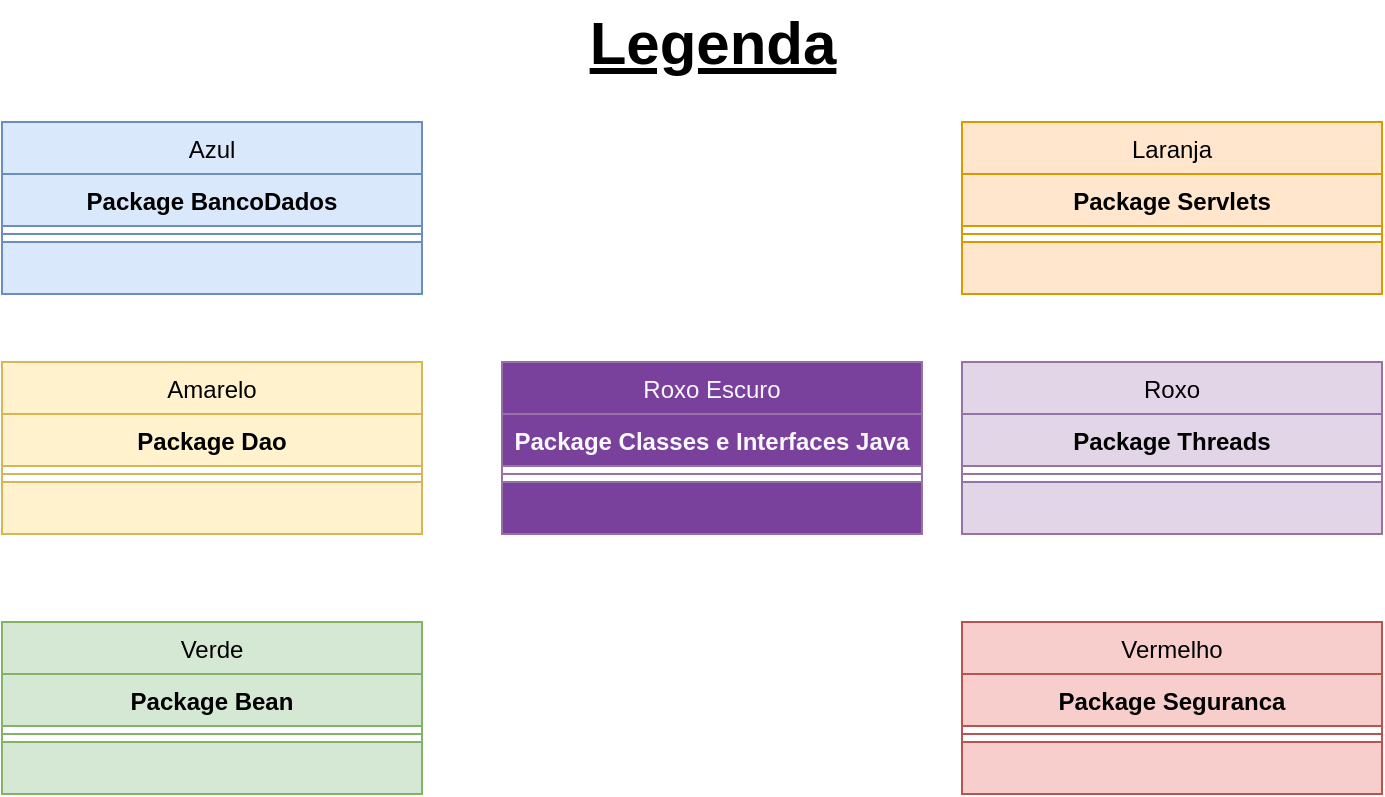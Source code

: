 <mxfile version="14.5.3" type="github" pages="7">
  <diagram id="C5RBs43oDa-KdzZeNtuy" name="Legenda">
    <mxGraphModel dx="879" dy="866" grid="1" gridSize="10" guides="1" tooltips="1" connect="1" arrows="1" fold="1" page="1" pageScale="1" pageWidth="827" pageHeight="1169" math="0" shadow="0">
      <root>
        <mxCell id="WIyWlLk6GJQsqaUBKTNV-0" />
        <mxCell id="WIyWlLk6GJQsqaUBKTNV-1" parent="WIyWlLk6GJQsqaUBKTNV-0" />
        <mxCell id="IS8a6sKKDMz1zxQCDGPm-0" value="Legenda" style="text;html=1;resizable=0;autosize=1;align=center;verticalAlign=middle;points=[];rounded=0;fontStyle=5;dashed=1;shadow=0;sketch=0;glass=0;fontSize=30;direction=west;rotation=0;" parent="WIyWlLk6GJQsqaUBKTNV-1" vertex="1">
          <mxGeometry x="1575" y="30" width="140" height="40" as="geometry" />
        </mxCell>
        <mxCell id="IS8a6sKKDMz1zxQCDGPm-1" value="Azul" style="swimlane;fontStyle=0;align=center;verticalAlign=top;childLayout=stackLayout;horizontal=1;startSize=26;horizontalStack=0;resizeParent=1;resizeLast=0;collapsible=1;marginBottom=0;rounded=0;shadow=0;strokeWidth=1;fillColor=#dae8fc;strokeColor=#6c8ebf;" parent="WIyWlLk6GJQsqaUBKTNV-1" vertex="1">
          <mxGeometry x="1290" y="90" width="210" height="86" as="geometry">
            <mxRectangle x="130" y="380" width="160" height="26" as="alternateBounds" />
          </mxGeometry>
        </mxCell>
        <mxCell id="IS8a6sKKDMz1zxQCDGPm-2" value="Package BancoDados" style="text;align=center;verticalAlign=top;spacingLeft=4;spacingRight=4;overflow=hidden;rotatable=0;points=[[0,0.5],[1,0.5]];portConstraint=eastwest;rounded=0;shadow=0;html=0;fillColor=#dae8fc;strokeColor=#6c8ebf;fontStyle=1" parent="IS8a6sKKDMz1zxQCDGPm-1" vertex="1">
          <mxGeometry y="26" width="210" height="26" as="geometry" />
        </mxCell>
        <mxCell id="IS8a6sKKDMz1zxQCDGPm-3" value="" style="line;html=1;strokeWidth=1;align=left;verticalAlign=middle;spacingTop=-1;spacingLeft=3;spacingRight=3;rotatable=0;labelPosition=right;points=[];portConstraint=eastwest;fillColor=#dae8fc;strokeColor=#6c8ebf;" parent="IS8a6sKKDMz1zxQCDGPm-1" vertex="1">
          <mxGeometry y="52" width="210" height="8" as="geometry" />
        </mxCell>
        <mxCell id="IS8a6sKKDMz1zxQCDGPm-4" value="" style="text;align=left;verticalAlign=top;spacingLeft=4;spacingRight=4;overflow=hidden;rotatable=0;points=[[0,0.5],[1,0.5]];portConstraint=eastwest;rounded=0;shadow=0;html=0;fillColor=#dae8fc;strokeColor=#6c8ebf;" parent="IS8a6sKKDMz1zxQCDGPm-1" vertex="1">
          <mxGeometry y="60" width="210" height="26" as="geometry" />
        </mxCell>
        <mxCell id="IS8a6sKKDMz1zxQCDGPm-5" value="Amarelo" style="swimlane;fontStyle=0;align=center;verticalAlign=top;childLayout=stackLayout;horizontal=1;startSize=26;horizontalStack=0;resizeParent=1;resizeLast=0;collapsible=1;marginBottom=0;rounded=0;shadow=0;strokeWidth=1;fillColor=#fff2cc;strokeColor=#d6b656;" parent="WIyWlLk6GJQsqaUBKTNV-1" vertex="1">
          <mxGeometry x="1290" y="210" width="210" height="86" as="geometry">
            <mxRectangle x="130" y="380" width="160" height="26" as="alternateBounds" />
          </mxGeometry>
        </mxCell>
        <mxCell id="IS8a6sKKDMz1zxQCDGPm-6" value="Package Dao" style="text;align=center;verticalAlign=top;spacingLeft=4;spacingRight=4;overflow=hidden;rotatable=0;points=[[0,0.5],[1,0.5]];portConstraint=eastwest;fillColor=#fff2cc;strokeColor=#d6b656;fontStyle=1" parent="IS8a6sKKDMz1zxQCDGPm-5" vertex="1">
          <mxGeometry y="26" width="210" height="26" as="geometry" />
        </mxCell>
        <mxCell id="IS8a6sKKDMz1zxQCDGPm-7" value="" style="line;html=1;strokeWidth=1;align=left;verticalAlign=middle;spacingTop=-1;spacingLeft=3;spacingRight=3;rotatable=0;labelPosition=right;points=[];portConstraint=eastwest;fillColor=#fff2cc;strokeColor=#d6b656;" parent="IS8a6sKKDMz1zxQCDGPm-5" vertex="1">
          <mxGeometry y="52" width="210" height="8" as="geometry" />
        </mxCell>
        <mxCell id="IS8a6sKKDMz1zxQCDGPm-8" value="" style="text;align=left;verticalAlign=top;spacingLeft=4;spacingRight=4;overflow=hidden;rotatable=0;points=[[0,0.5],[1,0.5]];portConstraint=eastwest;rounded=0;shadow=0;html=0;fillColor=#fff2cc;strokeColor=#d6b656;" parent="IS8a6sKKDMz1zxQCDGPm-5" vertex="1">
          <mxGeometry y="60" width="210" height="26" as="geometry" />
        </mxCell>
        <mxCell id="IS8a6sKKDMz1zxQCDGPm-9" value="Verde" style="swimlane;fontStyle=0;align=center;verticalAlign=top;childLayout=stackLayout;horizontal=1;startSize=26;horizontalStack=0;resizeParent=1;resizeLast=0;collapsible=1;marginBottom=0;rounded=0;shadow=0;strokeWidth=1;fillColor=#d5e8d4;strokeColor=#82b366;" parent="WIyWlLk6GJQsqaUBKTNV-1" vertex="1">
          <mxGeometry x="1290" y="340" width="210" height="86" as="geometry">
            <mxRectangle x="130" y="380" width="160" height="26" as="alternateBounds" />
          </mxGeometry>
        </mxCell>
        <mxCell id="IS8a6sKKDMz1zxQCDGPm-10" value="Package Bean" style="text;align=center;verticalAlign=top;spacingLeft=4;spacingRight=4;overflow=hidden;rotatable=0;points=[[0,0.5],[1,0.5]];portConstraint=eastwest;fillColor=#d5e8d4;strokeColor=#82b366;fontStyle=1" parent="IS8a6sKKDMz1zxQCDGPm-9" vertex="1">
          <mxGeometry y="26" width="210" height="26" as="geometry" />
        </mxCell>
        <mxCell id="IS8a6sKKDMz1zxQCDGPm-11" value="" style="line;html=1;strokeWidth=1;align=left;verticalAlign=middle;spacingTop=-1;spacingLeft=3;spacingRight=3;rotatable=0;labelPosition=right;points=[];portConstraint=eastwest;fillColor=#d5e8d4;strokeColor=#82b366;" parent="IS8a6sKKDMz1zxQCDGPm-9" vertex="1">
          <mxGeometry y="52" width="210" height="8" as="geometry" />
        </mxCell>
        <mxCell id="IS8a6sKKDMz1zxQCDGPm-12" value="" style="text;align=left;verticalAlign=top;spacingLeft=4;spacingRight=4;overflow=hidden;rotatable=0;points=[[0,0.5],[1,0.5]];portConstraint=eastwest;rounded=0;shadow=0;html=0;fillColor=#d5e8d4;strokeColor=#82b366;" parent="IS8a6sKKDMz1zxQCDGPm-9" vertex="1">
          <mxGeometry y="60" width="210" height="26" as="geometry" />
        </mxCell>
        <mxCell id="IS8a6sKKDMz1zxQCDGPm-13" value="Roxo" style="swimlane;fontStyle=0;align=center;verticalAlign=top;childLayout=stackLayout;horizontal=1;startSize=26;horizontalStack=0;resizeParent=1;resizeLast=0;collapsible=1;marginBottom=0;rounded=0;shadow=0;strokeWidth=1;fillColor=#e1d5e7;strokeColor=#9673a6;" parent="WIyWlLk6GJQsqaUBKTNV-1" vertex="1">
          <mxGeometry x="1770" y="210" width="210" height="86" as="geometry">
            <mxRectangle x="130" y="380" width="160" height="26" as="alternateBounds" />
          </mxGeometry>
        </mxCell>
        <mxCell id="IS8a6sKKDMz1zxQCDGPm-14" value="Package Threads" style="text;align=center;verticalAlign=top;spacingLeft=4;spacingRight=4;overflow=hidden;rotatable=0;points=[[0,0.5],[1,0.5]];portConstraint=eastwest;fillColor=#e1d5e7;strokeColor=#9673a6;fontStyle=1" parent="IS8a6sKKDMz1zxQCDGPm-13" vertex="1">
          <mxGeometry y="26" width="210" height="26" as="geometry" />
        </mxCell>
        <mxCell id="IS8a6sKKDMz1zxQCDGPm-15" value="" style="line;html=1;strokeWidth=1;align=left;verticalAlign=middle;spacingTop=-1;spacingLeft=3;spacingRight=3;rotatable=0;labelPosition=right;points=[];portConstraint=eastwest;fillColor=#e1d5e7;strokeColor=#9673a6;" parent="IS8a6sKKDMz1zxQCDGPm-13" vertex="1">
          <mxGeometry y="52" width="210" height="8" as="geometry" />
        </mxCell>
        <mxCell id="IS8a6sKKDMz1zxQCDGPm-16" value="" style="text;align=left;verticalAlign=top;spacingLeft=4;spacingRight=4;overflow=hidden;rotatable=0;points=[[0,0.5],[1,0.5]];portConstraint=eastwest;rounded=0;shadow=0;html=0;fillColor=#e1d5e7;strokeColor=#9673a6;" parent="IS8a6sKKDMz1zxQCDGPm-13" vertex="1">
          <mxGeometry y="60" width="210" height="26" as="geometry" />
        </mxCell>
        <mxCell id="IS8a6sKKDMz1zxQCDGPm-17" value="Laranja" style="swimlane;fontStyle=0;align=center;verticalAlign=top;childLayout=stackLayout;horizontal=1;startSize=26;horizontalStack=0;resizeParent=1;resizeLast=0;collapsible=1;marginBottom=0;rounded=0;shadow=0;strokeWidth=1;fillColor=#ffe6cc;strokeColor=#d79b00;" parent="WIyWlLk6GJQsqaUBKTNV-1" vertex="1">
          <mxGeometry x="1770" y="90" width="210" height="86" as="geometry">
            <mxRectangle x="130" y="380" width="160" height="26" as="alternateBounds" />
          </mxGeometry>
        </mxCell>
        <mxCell id="IS8a6sKKDMz1zxQCDGPm-18" value="Package Servlets" style="text;align=center;verticalAlign=top;spacingLeft=4;spacingRight=4;overflow=hidden;rotatable=0;points=[[0,0.5],[1,0.5]];portConstraint=eastwest;fillColor=#ffe6cc;strokeColor=#d79b00;fontStyle=1" parent="IS8a6sKKDMz1zxQCDGPm-17" vertex="1">
          <mxGeometry y="26" width="210" height="26" as="geometry" />
        </mxCell>
        <mxCell id="IS8a6sKKDMz1zxQCDGPm-19" value="" style="line;html=1;strokeWidth=1;align=left;verticalAlign=middle;spacingTop=-1;spacingLeft=3;spacingRight=3;rotatable=0;labelPosition=right;points=[];portConstraint=eastwest;fillColor=#ffe6cc;strokeColor=#d79b00;" parent="IS8a6sKKDMz1zxQCDGPm-17" vertex="1">
          <mxGeometry y="52" width="210" height="8" as="geometry" />
        </mxCell>
        <mxCell id="IS8a6sKKDMz1zxQCDGPm-20" value="" style="text;align=left;verticalAlign=top;spacingLeft=4;spacingRight=4;overflow=hidden;rotatable=0;points=[[0,0.5],[1,0.5]];portConstraint=eastwest;rounded=0;shadow=0;html=0;fillColor=#ffe6cc;strokeColor=#d79b00;" parent="IS8a6sKKDMz1zxQCDGPm-17" vertex="1">
          <mxGeometry y="60" width="210" height="26" as="geometry" />
        </mxCell>
        <mxCell id="IS8a6sKKDMz1zxQCDGPm-21" value="Vermelho" style="swimlane;fontStyle=0;align=center;verticalAlign=top;childLayout=stackLayout;horizontal=1;startSize=26;horizontalStack=0;resizeParent=1;resizeLast=0;collapsible=1;marginBottom=0;rounded=0;shadow=0;strokeWidth=1;fillColor=#f8cecc;strokeColor=#b85450;" parent="WIyWlLk6GJQsqaUBKTNV-1" vertex="1">
          <mxGeometry x="1770" y="340" width="210" height="86" as="geometry">
            <mxRectangle x="130" y="380" width="160" height="26" as="alternateBounds" />
          </mxGeometry>
        </mxCell>
        <mxCell id="IS8a6sKKDMz1zxQCDGPm-22" value="Package Seguranca" style="text;align=center;verticalAlign=top;spacingLeft=4;spacingRight=4;overflow=hidden;rotatable=0;points=[[0,0.5],[1,0.5]];portConstraint=eastwest;fillColor=#f8cecc;strokeColor=#b85450;fontStyle=1" parent="IS8a6sKKDMz1zxQCDGPm-21" vertex="1">
          <mxGeometry y="26" width="210" height="26" as="geometry" />
        </mxCell>
        <mxCell id="IS8a6sKKDMz1zxQCDGPm-23" value="" style="line;html=1;strokeWidth=1;align=left;verticalAlign=middle;spacingTop=-1;spacingLeft=3;spacingRight=3;rotatable=0;labelPosition=right;points=[];portConstraint=eastwest;fillColor=#f8cecc;strokeColor=#b85450;" parent="IS8a6sKKDMz1zxQCDGPm-21" vertex="1">
          <mxGeometry y="52" width="210" height="8" as="geometry" />
        </mxCell>
        <mxCell id="IS8a6sKKDMz1zxQCDGPm-24" value="" style="text;align=left;verticalAlign=top;spacingLeft=4;spacingRight=4;overflow=hidden;rotatable=0;points=[[0,0.5],[1,0.5]];portConstraint=eastwest;rounded=0;shadow=0;html=0;fillColor=#f8cecc;strokeColor=#b85450;" parent="IS8a6sKKDMz1zxQCDGPm-21" vertex="1">
          <mxGeometry y="60" width="210" height="26" as="geometry" />
        </mxCell>
        <mxCell id="IS8a6sKKDMz1zxQCDGPm-25" value="Roxo Escuro" style="swimlane;fontStyle=0;align=center;verticalAlign=top;childLayout=stackLayout;horizontal=1;startSize=26;horizontalStack=0;resizeParent=1;resizeLast=0;collapsible=1;marginBottom=0;rounded=0;shadow=0;strokeWidth=1;strokeColor=#9673a6;fillColor=#7A419C;fontColor=#f8f8ff;" parent="WIyWlLk6GJQsqaUBKTNV-1" vertex="1">
          <mxGeometry x="1540" y="210" width="210" height="86" as="geometry">
            <mxRectangle x="130" y="380" width="160" height="26" as="alternateBounds" />
          </mxGeometry>
        </mxCell>
        <mxCell id="IS8a6sKKDMz1zxQCDGPm-26" value="Package Classes e Interfaces Java" style="text;align=center;verticalAlign=top;spacingLeft=4;spacingRight=4;overflow=hidden;rotatable=0;points=[[0,0.5],[1,0.5]];portConstraint=eastwest;strokeColor=#9673a6;fontStyle=1;fillColor=#7A419C;fontColor=#f8f8ff;" parent="IS8a6sKKDMz1zxQCDGPm-25" vertex="1">
          <mxGeometry y="26" width="210" height="26" as="geometry" />
        </mxCell>
        <mxCell id="IS8a6sKKDMz1zxQCDGPm-27" value="" style="line;html=1;strokeWidth=1;align=left;verticalAlign=middle;spacingTop=-1;spacingLeft=3;spacingRight=3;rotatable=0;labelPosition=right;points=[];portConstraint=eastwest;strokeColor=#9673a6;fillColor=#7A419C;" parent="IS8a6sKKDMz1zxQCDGPm-25" vertex="1">
          <mxGeometry y="52" width="210" height="8" as="geometry" />
        </mxCell>
        <mxCell id="IS8a6sKKDMz1zxQCDGPm-28" value="" style="text;align=left;verticalAlign=top;spacingLeft=4;spacingRight=4;overflow=hidden;rotatable=0;points=[[0,0.5],[1,0.5]];portConstraint=eastwest;rounded=0;shadow=0;html=0;strokeColor=#9673a6;fillColor=#7A419C;" parent="IS8a6sKKDMz1zxQCDGPm-25" vertex="1">
          <mxGeometry y="60" width="210" height="26" as="geometry" />
        </mxCell>
      </root>
    </mxGraphModel>
  </diagram>
  <diagram id="m0UQM7V4-gHNUiAcVIAH" name="Conexão Banco Dados">
    <mxGraphModel dx="1163" dy="1010" grid="1" gridSize="10" guides="1" tooltips="1" connect="1" arrows="1" fold="1" page="1" pageScale="1" pageWidth="827" pageHeight="1169" math="0" shadow="0">
      <root>
        <mxCell id="T95oiBf-dOzzmd6CtZOd-0" />
        <mxCell id="T95oiBf-dOzzmd6CtZOd-1" parent="T95oiBf-dOzzmd6CtZOd-0" />
        <mxCell id="ZLQYDwC95xTIFAt_WOFE-0" value="Relacionamento com Banco de Dados" style="text;html=1;resizable=0;autosize=1;align=center;verticalAlign=middle;points=[];rounded=0;fontStyle=5;dashed=1;shadow=0;sketch=0;glass=0;fontSize=30;direction=west;rotation=0;" parent="T95oiBf-dOzzmd6CtZOd-1" vertex="1">
          <mxGeometry x="1370" y="50" width="560" height="40" as="geometry" />
        </mxCell>
        <mxCell id="-zw4oMjoycv_Ggg2_iyX-0" value="ConexaoMySQLImagens" style="swimlane;fontStyle=0;align=center;verticalAlign=top;childLayout=stackLayout;horizontal=1;startSize=26;horizontalStack=0;resizeParent=1;resizeLast=0;collapsible=1;marginBottom=0;rounded=0;shadow=0;strokeWidth=1;fillColor=#dae8fc;strokeColor=#6c8ebf;" parent="T95oiBf-dOzzmd6CtZOd-1" vertex="1">
          <mxGeometry x="1820" y="180" width="210" height="242" as="geometry">
            <mxRectangle x="130" y="380" width="160" height="26" as="alternateBounds" />
          </mxGeometry>
        </mxCell>
        <mxCell id="-zw4oMjoycv_Ggg2_iyX-1" value="~ SERVIDOR: String" style="text;align=left;verticalAlign=top;spacingLeft=4;spacingRight=4;overflow=hidden;rotatable=0;points=[[0,0.5],[1,0.5]];portConstraint=eastwest;rounded=0;shadow=0;html=0;fillColor=#dae8fc;strokeColor=#6c8ebf;fontStyle=0" parent="-zw4oMjoycv_Ggg2_iyX-0" vertex="1">
          <mxGeometry y="26" width="210" height="26" as="geometry" />
        </mxCell>
        <mxCell id="-zw4oMjoycv_Ggg2_iyX-3" value="~ LOGIN: String" style="text;align=left;verticalAlign=top;spacingLeft=4;spacingRight=4;overflow=hidden;rotatable=0;points=[[0,0.5],[1,0.5]];portConstraint=eastwest;rounded=0;shadow=0;html=0;fillColor=#dae8fc;strokeColor=#6c8ebf;" parent="-zw4oMjoycv_Ggg2_iyX-0" vertex="1">
          <mxGeometry y="52" width="210" height="26" as="geometry" />
        </mxCell>
        <mxCell id="-zw4oMjoycv_Ggg2_iyX-5" value="~ SENHA: String" style="text;align=left;verticalAlign=top;spacingLeft=4;spacingRight=4;overflow=hidden;rotatable=0;points=[[0,0.5],[1,0.5]];portConstraint=eastwest;rounded=0;shadow=0;html=0;fillColor=#dae8fc;strokeColor=#6c8ebf;" parent="-zw4oMjoycv_Ggg2_iyX-0" vertex="1">
          <mxGeometry y="78" width="210" height="26" as="geometry" />
        </mxCell>
        <mxCell id="-zw4oMjoycv_Ggg2_iyX-4" value="~ BANCO: String" style="text;align=left;verticalAlign=top;spacingLeft=4;spacingRight=4;overflow=hidden;rotatable=0;points=[[0,0.5],[1,0.5]];portConstraint=eastwest;rounded=0;shadow=0;html=0;fillColor=#dae8fc;strokeColor=#6c8ebf;" parent="-zw4oMjoycv_Ggg2_iyX-0" vertex="1">
          <mxGeometry y="104" width="210" height="26" as="geometry" />
        </mxCell>
        <mxCell id="-zw4oMjoycv_Ggg2_iyX-6" value="~ JDBC: String" style="text;align=left;verticalAlign=top;spacingLeft=4;spacingRight=4;overflow=hidden;rotatable=0;points=[[0,0.5],[1,0.5]];portConstraint=eastwest;rounded=0;shadow=0;html=0;fillColor=#dae8fc;strokeColor=#6c8ebf;" parent="-zw4oMjoycv_Ggg2_iyX-0" vertex="1">
          <mxGeometry y="130" width="210" height="26" as="geometry" />
        </mxCell>
        <mxCell id="-zw4oMjoycv_Ggg2_iyX-7" value="~ URL: String" style="text;align=left;verticalAlign=top;spacingLeft=4;spacingRight=4;overflow=hidden;rotatable=0;points=[[0,0.5],[1,0.5]];portConstraint=eastwest;rounded=0;shadow=0;html=0;fillColor=#dae8fc;strokeColor=#6c8ebf;" parent="-zw4oMjoycv_Ggg2_iyX-0" vertex="1">
          <mxGeometry y="156" width="210" height="26" as="geometry" />
        </mxCell>
        <mxCell id="-zw4oMjoycv_Ggg2_iyX-2" value="" style="line;html=1;strokeWidth=1;align=left;verticalAlign=middle;spacingTop=-1;spacingLeft=3;spacingRight=3;rotatable=0;labelPosition=right;points=[];portConstraint=eastwest;fillColor=#dae8fc;strokeColor=#6c8ebf;" parent="-zw4oMjoycv_Ggg2_iyX-0" vertex="1">
          <mxGeometry y="182" width="210" height="8" as="geometry" />
        </mxCell>
        <mxCell id="-zw4oMjoycv_Ggg2_iyX-8" value="+ AbrirConexao(): Connection" style="text;align=left;verticalAlign=top;spacingLeft=4;spacingRight=4;overflow=hidden;rotatable=0;points=[[0,0.5],[1,0.5]];portConstraint=eastwest;rounded=0;shadow=0;html=0;fillColor=#dae8fc;strokeColor=#6c8ebf;" parent="-zw4oMjoycv_Ggg2_iyX-0" vertex="1">
          <mxGeometry y="190" width="210" height="26" as="geometry" />
        </mxCell>
        <mxCell id="-zw4oMjoycv_Ggg2_iyX-9" value="+ FecharConexao(Connection): void" style="text;align=left;verticalAlign=top;spacingLeft=4;spacingRight=4;overflow=hidden;rotatable=0;points=[[0,0.5],[1,0.5]];portConstraint=eastwest;rounded=0;shadow=0;html=0;fillColor=#dae8fc;strokeColor=#6c8ebf;" parent="-zw4oMjoycv_Ggg2_iyX-0" vertex="1">
          <mxGeometry y="216" width="210" height="26" as="geometry" />
        </mxCell>
        <mxCell id="-zw4oMjoycv_Ggg2_iyX-10" value="ConexaoMySQL" style="swimlane;fontStyle=0;align=center;verticalAlign=top;childLayout=stackLayout;horizontal=1;startSize=26;horizontalStack=0;resizeParent=1;resizeLast=0;collapsible=1;marginBottom=0;rounded=0;shadow=0;strokeWidth=1;fillColor=#dae8fc;strokeColor=#6c8ebf;" parent="T95oiBf-dOzzmd6CtZOd-1" vertex="1">
          <mxGeometry x="1280" y="180" width="210" height="242" as="geometry">
            <mxRectangle x="130" y="380" width="160" height="26" as="alternateBounds" />
          </mxGeometry>
        </mxCell>
        <mxCell id="-zw4oMjoycv_Ggg2_iyX-11" value="~ SERVIDOR: String" style="text;align=left;verticalAlign=top;spacingLeft=4;spacingRight=4;overflow=hidden;rotatable=0;points=[[0,0.5],[1,0.5]];portConstraint=eastwest;rounded=0;shadow=0;html=0;fillColor=#dae8fc;strokeColor=#6c8ebf;fontStyle=0" parent="-zw4oMjoycv_Ggg2_iyX-10" vertex="1">
          <mxGeometry y="26" width="210" height="26" as="geometry" />
        </mxCell>
        <mxCell id="-zw4oMjoycv_Ggg2_iyX-12" value="~ LOGIN: String" style="text;align=left;verticalAlign=top;spacingLeft=4;spacingRight=4;overflow=hidden;rotatable=0;points=[[0,0.5],[1,0.5]];portConstraint=eastwest;rounded=0;shadow=0;html=0;fillColor=#dae8fc;strokeColor=#6c8ebf;" parent="-zw4oMjoycv_Ggg2_iyX-10" vertex="1">
          <mxGeometry y="52" width="210" height="26" as="geometry" />
        </mxCell>
        <mxCell id="-zw4oMjoycv_Ggg2_iyX-13" value="~ SENHA: String" style="text;align=left;verticalAlign=top;spacingLeft=4;spacingRight=4;overflow=hidden;rotatable=0;points=[[0,0.5],[1,0.5]];portConstraint=eastwest;rounded=0;shadow=0;html=0;fillColor=#dae8fc;strokeColor=#6c8ebf;" parent="-zw4oMjoycv_Ggg2_iyX-10" vertex="1">
          <mxGeometry y="78" width="210" height="26" as="geometry" />
        </mxCell>
        <mxCell id="-zw4oMjoycv_Ggg2_iyX-14" value="~ BANCO: String" style="text;align=left;verticalAlign=top;spacingLeft=4;spacingRight=4;overflow=hidden;rotatable=0;points=[[0,0.5],[1,0.5]];portConstraint=eastwest;rounded=0;shadow=0;html=0;fillColor=#dae8fc;strokeColor=#6c8ebf;" parent="-zw4oMjoycv_Ggg2_iyX-10" vertex="1">
          <mxGeometry y="104" width="210" height="26" as="geometry" />
        </mxCell>
        <mxCell id="-zw4oMjoycv_Ggg2_iyX-15" value="~ JDBC: String" style="text;align=left;verticalAlign=top;spacingLeft=4;spacingRight=4;overflow=hidden;rotatable=0;points=[[0,0.5],[1,0.5]];portConstraint=eastwest;rounded=0;shadow=0;html=0;fillColor=#dae8fc;strokeColor=#6c8ebf;" parent="-zw4oMjoycv_Ggg2_iyX-10" vertex="1">
          <mxGeometry y="130" width="210" height="26" as="geometry" />
        </mxCell>
        <mxCell id="-zw4oMjoycv_Ggg2_iyX-16" value="~ URL: String" style="text;align=left;verticalAlign=top;spacingLeft=4;spacingRight=4;overflow=hidden;rotatable=0;points=[[0,0.5],[1,0.5]];portConstraint=eastwest;rounded=0;shadow=0;html=0;fillColor=#dae8fc;strokeColor=#6c8ebf;" parent="-zw4oMjoycv_Ggg2_iyX-10" vertex="1">
          <mxGeometry y="156" width="210" height="26" as="geometry" />
        </mxCell>
        <mxCell id="-zw4oMjoycv_Ggg2_iyX-17" value="" style="line;html=1;strokeWidth=1;align=left;verticalAlign=middle;spacingTop=-1;spacingLeft=3;spacingRight=3;rotatable=0;labelPosition=right;points=[];portConstraint=eastwest;fillColor=#dae8fc;strokeColor=#6c8ebf;" parent="-zw4oMjoycv_Ggg2_iyX-10" vertex="1">
          <mxGeometry y="182" width="210" height="8" as="geometry" />
        </mxCell>
        <mxCell id="-zw4oMjoycv_Ggg2_iyX-18" value="+ AbrirConexao(): Connection" style="text;align=left;verticalAlign=top;spacingLeft=4;spacingRight=4;overflow=hidden;rotatable=0;points=[[0,0.5],[1,0.5]];portConstraint=eastwest;rounded=0;shadow=0;html=0;fillColor=#dae8fc;strokeColor=#6c8ebf;" parent="-zw4oMjoycv_Ggg2_iyX-10" vertex="1">
          <mxGeometry y="190" width="210" height="26" as="geometry" />
        </mxCell>
        <mxCell id="-zw4oMjoycv_Ggg2_iyX-19" value="+ FecharConexao(Connection): void" style="text;align=left;verticalAlign=top;spacingLeft=4;spacingRight=4;overflow=hidden;rotatable=0;points=[[0,0.5],[1,0.5]];portConstraint=eastwest;rounded=0;shadow=0;html=0;fillColor=#dae8fc;strokeColor=#6c8ebf;" parent="-zw4oMjoycv_Ggg2_iyX-10" vertex="1">
          <mxGeometry y="216" width="210" height="26" as="geometry" />
        </mxCell>
        <mxCell id="-zw4oMjoycv_Ggg2_iyX-20" value="ConexaoNeo4J" style="swimlane;fontStyle=0;align=center;verticalAlign=top;childLayout=stackLayout;horizontal=1;startSize=26;horizontalStack=0;resizeParent=1;resizeLast=0;collapsible=1;marginBottom=0;rounded=0;shadow=0;strokeWidth=1;fillColor=#dae8fc;strokeColor=#6c8ebf;" parent="T95oiBf-dOzzmd6CtZOd-1" vertex="1">
          <mxGeometry x="1550" y="180" width="210" height="216" as="geometry">
            <mxRectangle x="130" y="380" width="160" height="26" as="alternateBounds" />
          </mxGeometry>
        </mxCell>
        <mxCell id="-zw4oMjoycv_Ggg2_iyX-21" value="~ SERVIDOR: String" style="text;align=left;verticalAlign=top;spacingLeft=4;spacingRight=4;overflow=hidden;rotatable=0;points=[[0,0.5],[1,0.5]];portConstraint=eastwest;rounded=0;shadow=0;html=0;fillColor=#dae8fc;strokeColor=#6c8ebf;fontStyle=0" parent="-zw4oMjoycv_Ggg2_iyX-20" vertex="1">
          <mxGeometry y="26" width="210" height="26" as="geometry" />
        </mxCell>
        <mxCell id="-zw4oMjoycv_Ggg2_iyX-22" value="~ LOGIN: String" style="text;align=left;verticalAlign=top;spacingLeft=4;spacingRight=4;overflow=hidden;rotatable=0;points=[[0,0.5],[1,0.5]];portConstraint=eastwest;rounded=0;shadow=0;html=0;fillColor=#dae8fc;strokeColor=#6c8ebf;" parent="-zw4oMjoycv_Ggg2_iyX-20" vertex="1">
          <mxGeometry y="52" width="210" height="26" as="geometry" />
        </mxCell>
        <mxCell id="-zw4oMjoycv_Ggg2_iyX-23" value="~ SENHA: String" style="text;align=left;verticalAlign=top;spacingLeft=4;spacingRight=4;overflow=hidden;rotatable=0;points=[[0,0.5],[1,0.5]];portConstraint=eastwest;rounded=0;shadow=0;html=0;fillColor=#dae8fc;strokeColor=#6c8ebf;" parent="-zw4oMjoycv_Ggg2_iyX-20" vertex="1">
          <mxGeometry y="78" width="210" height="26" as="geometry" />
        </mxCell>
        <mxCell id="-zw4oMjoycv_Ggg2_iyX-24" value="~ PORTA: String" style="text;align=left;verticalAlign=top;spacingLeft=4;spacingRight=4;overflow=hidden;rotatable=0;points=[[0,0.5],[1,0.5]];portConstraint=eastwest;rounded=0;shadow=0;html=0;fillColor=#dae8fc;strokeColor=#6c8ebf;" parent="-zw4oMjoycv_Ggg2_iyX-20" vertex="1">
          <mxGeometry y="104" width="210" height="26" as="geometry" />
        </mxCell>
        <mxCell id="-zw4oMjoycv_Ggg2_iyX-26" value="~ URL: String" style="text;align=left;verticalAlign=top;spacingLeft=4;spacingRight=4;overflow=hidden;rotatable=0;points=[[0,0.5],[1,0.5]];portConstraint=eastwest;rounded=0;shadow=0;html=0;fillColor=#dae8fc;strokeColor=#6c8ebf;" parent="-zw4oMjoycv_Ggg2_iyX-20" vertex="1">
          <mxGeometry y="130" width="210" height="26" as="geometry" />
        </mxCell>
        <mxCell id="-zw4oMjoycv_Ggg2_iyX-27" value="" style="line;html=1;strokeWidth=1;align=left;verticalAlign=middle;spacingTop=-1;spacingLeft=3;spacingRight=3;rotatable=0;labelPosition=right;points=[];portConstraint=eastwest;fillColor=#dae8fc;strokeColor=#6c8ebf;" parent="-zw4oMjoycv_Ggg2_iyX-20" vertex="1">
          <mxGeometry y="156" width="210" height="8" as="geometry" />
        </mxCell>
        <mxCell id="-zw4oMjoycv_Ggg2_iyX-28" value="+ AbrirConexao(): Driver" style="text;align=left;verticalAlign=top;spacingLeft=4;spacingRight=4;overflow=hidden;rotatable=0;points=[[0,0.5],[1,0.5]];portConstraint=eastwest;rounded=0;shadow=0;html=0;fillColor=#dae8fc;strokeColor=#6c8ebf;" parent="-zw4oMjoycv_Ggg2_iyX-20" vertex="1">
          <mxGeometry y="164" width="210" height="26" as="geometry" />
        </mxCell>
        <mxCell id="-zw4oMjoycv_Ggg2_iyX-29" value="+ FecharConexao(Driver): void" style="text;align=left;verticalAlign=top;spacingLeft=4;spacingRight=4;overflow=hidden;rotatable=0;points=[[0,0.5],[1,0.5]];portConstraint=eastwest;rounded=0;shadow=0;html=0;fillColor=#dae8fc;strokeColor=#6c8ebf;" parent="-zw4oMjoycv_Ggg2_iyX-20" vertex="1">
          <mxGeometry y="190" width="210" height="26" as="geometry" />
        </mxCell>
        <mxCell id="Fws9_mdL5dgO2y0zpdWE-3" style="edgeStyle=orthogonalEdgeStyle;rounded=0;orthogonalLoop=1;jettySize=auto;html=1;startArrow=classic;startFill=1;" parent="T95oiBf-dOzzmd6CtZOd-1" source="WD5TCRJgBBvPnPV67B7S-0" target="-zw4oMjoycv_Ggg2_iyX-11" edge="1">
          <mxGeometry relative="1" as="geometry" />
        </mxCell>
        <mxCell id="Fws9_mdL5dgO2y0zpdWE-4" value="Transferência de Dados&lt;br&gt;(Usuários, Salt e&lt;br&gt;Alteração Senha)" style="edgeLabel;html=1;align=center;verticalAlign=middle;resizable=0;points=[];" parent="Fws9_mdL5dgO2y0zpdWE-3" vertex="1" connectable="0">
          <mxGeometry x="-0.225" y="4" relative="1" as="geometry">
            <mxPoint as="offset" />
          </mxGeometry>
        </mxCell>
        <mxCell id="WD5TCRJgBBvPnPV67B7S-0" value="A" style="strokeWidth=2;html=1;shape=mxgraph.flowchart.start_2;whiteSpace=wrap;fillColor=#f8cecc;strokeColor=#b85450;" parent="T95oiBf-dOzzmd6CtZOd-1" vertex="1">
          <mxGeometry x="1010" y="190" width="50" height="50" as="geometry" />
        </mxCell>
        <mxCell id="Fws9_mdL5dgO2y0zpdWE-1" style="edgeStyle=orthogonalEdgeStyle;rounded=0;orthogonalLoop=1;jettySize=auto;html=1;startArrow=classic;startFill=1;" parent="T95oiBf-dOzzmd6CtZOd-1" source="Fws9_mdL5dgO2y0zpdWE-0" edge="1">
          <mxGeometry relative="1" as="geometry">
            <mxPoint x="1575" y="396" as="targetPoint" />
            <Array as="points">
              <mxPoint x="1575" y="396" />
            </Array>
          </mxGeometry>
        </mxCell>
        <mxCell id="Fws9_mdL5dgO2y0zpdWE-2" value="Transferência de Dados&lt;br&gt;(Usuários)" style="edgeLabel;html=1;align=center;verticalAlign=middle;resizable=0;points=[];" parent="Fws9_mdL5dgO2y0zpdWE-1" vertex="1" connectable="0">
          <mxGeometry x="-0.222" relative="1" as="geometry">
            <mxPoint as="offset" />
          </mxGeometry>
        </mxCell>
        <mxCell id="Fws9_mdL5dgO2y0zpdWE-0" value="B" style="strokeWidth=2;html=1;shape=mxgraph.flowchart.start_2;whiteSpace=wrap;fillColor=#f8cecc;strokeColor=#b85450;" parent="T95oiBf-dOzzmd6CtZOd-1" vertex="1">
          <mxGeometry x="1550" y="500" width="50" height="50" as="geometry" />
        </mxCell>
        <mxCell id="iuQf2cRxZK8T5eNzz9zD-2" style="edgeStyle=orthogonalEdgeStyle;rounded=0;orthogonalLoop=1;jettySize=auto;html=1;startArrow=classic;startFill=1;" parent="T95oiBf-dOzzmd6CtZOd-1" source="iuQf2cRxZK8T5eNzz9zD-0" target="-zw4oMjoycv_Ggg2_iyX-3" edge="1">
          <mxGeometry relative="1" as="geometry" />
        </mxCell>
        <mxCell id="iuQf2cRxZK8T5eNzz9zD-3" value="Transferência de Dados&lt;br&gt;(Fotos dos Produtos)" style="edgeLabel;html=1;align=center;verticalAlign=middle;resizable=0;points=[];" parent="iuQf2cRxZK8T5eNzz9zD-2" vertex="1" connectable="0">
          <mxGeometry x="0.289" relative="1" as="geometry">
            <mxPoint x="30" as="offset" />
          </mxGeometry>
        </mxCell>
        <mxCell id="iuQf2cRxZK8T5eNzz9zD-0" value="C" style="strokeWidth=2;html=1;shape=mxgraph.flowchart.start_2;whiteSpace=wrap;fillColor=#f8cecc;strokeColor=#b85450;" parent="T95oiBf-dOzzmd6CtZOd-1" vertex="1">
          <mxGeometry x="2200" y="220" width="50" height="50" as="geometry" />
        </mxCell>
        <mxCell id="iuQf2cRxZK8T5eNzz9zD-4" style="edgeStyle=orthogonalEdgeStyle;rounded=0;orthogonalLoop=1;jettySize=auto;html=1;entryX=0.75;entryY=1;entryDx=0;entryDy=0;startArrow=classic;startFill=1;" parent="T95oiBf-dOzzmd6CtZOd-1" source="iuQf2cRxZK8T5eNzz9zD-1" target="-zw4oMjoycv_Ggg2_iyX-20" edge="1">
          <mxGeometry relative="1" as="geometry" />
        </mxCell>
        <mxCell id="iuQf2cRxZK8T5eNzz9zD-5" value="Transferência de Dados&lt;br&gt;(Produtos)" style="edgeLabel;html=1;align=center;verticalAlign=middle;resizable=0;points=[];" parent="iuQf2cRxZK8T5eNzz9zD-4" vertex="1" connectable="0">
          <mxGeometry x="0.228" y="3" relative="1" as="geometry">
            <mxPoint x="0.5" y="22.5" as="offset" />
          </mxGeometry>
        </mxCell>
        <mxCell id="iuQf2cRxZK8T5eNzz9zD-1" value="D" style="strokeWidth=2;html=1;shape=mxgraph.flowchart.start_2;whiteSpace=wrap;fillColor=#f8cecc;strokeColor=#b85450;" parent="T95oiBf-dOzzmd6CtZOd-1" vertex="1">
          <mxGeometry x="1680" y="500" width="50" height="50" as="geometry" />
        </mxCell>
      </root>
    </mxGraphModel>
  </diagram>
  <diagram id="Mni9l2JFtss_J3eRnNAR" name="Relacionamento Usuário">
    <mxGraphModel dx="1561" dy="1212" grid="1" gridSize="10" guides="1" tooltips="1" connect="1" arrows="1" fold="1" page="1" pageScale="1" pageWidth="827" pageHeight="1169" math="0" shadow="0">
      <root>
        <mxCell id="sGkoEMM28q-vGxz6C0Hn-0" />
        <mxCell id="sGkoEMM28q-vGxz6C0Hn-1" parent="sGkoEMM28q-vGxz6C0Hn-0" />
        <mxCell id="M9h7QrTc2yYrFMhfHo01-0" value="Relacionamento Usuário" style="text;html=1;resizable=0;autosize=1;align=center;verticalAlign=middle;points=[];rounded=0;fontStyle=5;dashed=1;shadow=0;sketch=0;glass=0;fontSize=30;direction=west;rotation=0;" parent="sGkoEMM28q-vGxz6C0Hn-1" vertex="1">
          <mxGeometry x="1460" y="90" width="370" height="40" as="geometry" />
        </mxCell>
        <mxCell id="nK2_PSBqrqPUg6u6GnCr-0" style="edgeStyle=orthogonalEdgeStyle;rounded=0;orthogonalLoop=1;jettySize=auto;html=1;entryX=0.5;entryY=1;entryDx=0;entryDy=0;" parent="sGkoEMM28q-vGxz6C0Hn-1" source="t15HDkmTXvCcCGe5nZ7X-0" target="eghYlgFlcYenKclfnva8-13" edge="1">
          <mxGeometry relative="1" as="geometry">
            <mxPoint x="1225" y="950" as="targetPoint" />
            <Array as="points">
              <mxPoint x="1220" y="1030" />
              <mxPoint x="1220" y="1030" />
            </Array>
          </mxGeometry>
        </mxCell>
        <mxCell id="nK2_PSBqrqPUg6u6GnCr-1" value="Transferência de Dados" style="edgeLabel;html=1;align=center;verticalAlign=middle;resizable=0;points=[];" parent="nK2_PSBqrqPUg6u6GnCr-0" vertex="1" connectable="0">
          <mxGeometry x="0.269" y="3" relative="1" as="geometry">
            <mxPoint as="offset" />
          </mxGeometry>
        </mxCell>
        <mxCell id="nK2_PSBqrqPUg6u6GnCr-6" style="edgeStyle=orthogonalEdgeStyle;rounded=0;orthogonalLoop=1;jettySize=auto;html=1;entryX=0;entryY=0.5;entryDx=0;entryDy=0;" parent="sGkoEMM28q-vGxz6C0Hn-1" source="t15HDkmTXvCcCGe5nZ7X-0" target="t15HDkmTXvCcCGe5nZ7X-43" edge="1">
          <mxGeometry relative="1" as="geometry">
            <Array as="points">
              <mxPoint x="1460" y="1216" />
              <mxPoint x="1460" y="572" />
            </Array>
          </mxGeometry>
        </mxCell>
        <mxCell id="nK2_PSBqrqPUg6u6GnCr-8" value="Transferência de Dados" style="edgeLabel;html=1;align=center;verticalAlign=middle;resizable=0;points=[];" parent="nK2_PSBqrqPUg6u6GnCr-6" vertex="1" connectable="0">
          <mxGeometry x="-0.154" y="2" relative="1" as="geometry">
            <mxPoint as="offset" />
          </mxGeometry>
        </mxCell>
        <mxCell id="G2eN8CsMeCsTh4QAVJsC-1" style="edgeStyle=orthogonalEdgeStyle;rounded=0;orthogonalLoop=1;jettySize=auto;html=1;entryX=1;entryY=0.5;entryDx=0;entryDy=0;entryPerimeter=0;startArrow=none;startFill=0;" parent="sGkoEMM28q-vGxz6C0Hn-1" source="t15HDkmTXvCcCGe5nZ7X-0" target="G2eN8CsMeCsTh4QAVJsC-0" edge="1">
          <mxGeometry relative="1" as="geometry" />
        </mxCell>
        <mxCell id="G2eN8CsMeCsTh4QAVJsC-2" value="Envio de Informações&lt;br&gt;(Alteração Dados Usuário)" style="edgeLabel;html=1;align=center;verticalAlign=middle;resizable=0;points=[];" parent="G2eN8CsMeCsTh4QAVJsC-1" vertex="1" connectable="0">
          <mxGeometry x="-0.193" relative="1" as="geometry">
            <mxPoint y="-16" as="offset" />
          </mxGeometry>
        </mxCell>
        <mxCell id="t15HDkmTXvCcCGe5nZ7X-0" value="UsuarioBean" style="swimlane;fontStyle=0;align=center;verticalAlign=top;childLayout=stackLayout;horizontal=1;startSize=26;horizontalStack=0;resizeParent=1;resizeLast=0;collapsible=1;marginBottom=0;rounded=0;shadow=0;strokeWidth=1;fillColor=#d5e8d4;strokeColor=#82b366;" parent="sGkoEMM28q-vGxz6C0Hn-1" vertex="1">
          <mxGeometry x="1120" y="1070" width="210" height="292" as="geometry">
            <mxRectangle x="130" y="380" width="160" height="26" as="alternateBounds" />
          </mxGeometry>
        </mxCell>
        <mxCell id="t15HDkmTXvCcCGe5nZ7X-1" value="- uuid_usuario: String" style="text;align=left;verticalAlign=top;spacingLeft=4;spacingRight=4;overflow=hidden;rotatable=0;points=[[0,0.5],[1,0.5]];portConstraint=eastwest;fillColor=#d5e8d4;strokeColor=#82b366;fontStyle=0" parent="t15HDkmTXvCcCGe5nZ7X-0" vertex="1">
          <mxGeometry y="26" width="210" height="26" as="geometry" />
        </mxCell>
        <mxCell id="t15HDkmTXvCcCGe5nZ7X-3" value="- nickname: String" style="text;align=left;verticalAlign=top;spacingLeft=4;spacingRight=4;overflow=hidden;rotatable=0;points=[[0,0.5],[1,0.5]];portConstraint=eastwest;rounded=0;shadow=0;html=0;fillColor=#d5e8d4;strokeColor=#82b366;" parent="t15HDkmTXvCcCGe5nZ7X-0" vertex="1">
          <mxGeometry y="52" width="210" height="26" as="geometry" />
        </mxCell>
        <mxCell id="t15HDkmTXvCcCGe5nZ7X-5" value="- email: String" style="text;align=left;verticalAlign=top;spacingLeft=4;spacingRight=4;overflow=hidden;rotatable=0;points=[[0,0.5],[1,0.5]];portConstraint=eastwest;rounded=0;shadow=0;html=0;fillColor=#d5e8d4;strokeColor=#82b366;" parent="t15HDkmTXvCcCGe5nZ7X-0" vertex="1">
          <mxGeometry y="78" width="210" height="26" as="geometry" />
        </mxCell>
        <mxCell id="t15HDkmTXvCcCGe5nZ7X-8" value="- numero_whatsapp: String" style="text;align=left;verticalAlign=top;spacingLeft=4;spacingRight=4;overflow=hidden;rotatable=0;points=[[0,0.5],[1,0.5]];portConstraint=eastwest;rounded=0;shadow=0;html=0;fillColor=#d5e8d4;strokeColor=#82b366;" parent="t15HDkmTXvCcCGe5nZ7X-0" vertex="1">
          <mxGeometry y="104" width="210" height="26" as="geometry" />
        </mxCell>
        <mxCell id="t15HDkmTXvCcCGe5nZ7X-9" value="- numero_telegram: String" style="text;align=left;verticalAlign=top;spacingLeft=4;spacingRight=4;overflow=hidden;rotatable=0;points=[[0,0.5],[1,0.5]];portConstraint=eastwest;rounded=0;shadow=0;html=0;fillColor=#d5e8d4;strokeColor=#82b366;" parent="t15HDkmTXvCcCGe5nZ7X-0" vertex="1">
          <mxGeometry y="130" width="210" height="26" as="geometry" />
        </mxCell>
        <mxCell id="t15HDkmTXvCcCGe5nZ7X-6" value="- bloqueado: boolean" style="text;align=left;verticalAlign=top;spacingLeft=4;spacingRight=4;overflow=hidden;rotatable=0;points=[[0,0.5],[1,0.5]];portConstraint=eastwest;rounded=0;shadow=0;html=0;fillColor=#d5e8d4;strokeColor=#82b366;" parent="t15HDkmTXvCcCGe5nZ7X-0" vertex="1">
          <mxGeometry y="156" width="210" height="26" as="geometry" />
        </mxCell>
        <mxCell id="t15HDkmTXvCcCGe5nZ7X-7" value="- logado: boolean" style="text;align=left;verticalAlign=top;spacingLeft=4;spacingRight=4;overflow=hidden;rotatable=0;points=[[0,0.5],[1,0.5]];portConstraint=eastwest;rounded=0;shadow=0;html=0;fillColor=#d5e8d4;strokeColor=#82b366;" parent="t15HDkmTXvCcCGe5nZ7X-0" vertex="1">
          <mxGeometry y="182" width="210" height="26" as="geometry" />
        </mxCell>
        <mxCell id="t15HDkmTXvCcCGe5nZ7X-11" value="- senha: String" style="text;align=left;verticalAlign=top;spacingLeft=4;spacingRight=4;overflow=hidden;rotatable=0;points=[[0,0.5],[1,0.5]];portConstraint=eastwest;rounded=0;shadow=0;html=0;fillColor=#d5e8d4;strokeColor=#82b366;" parent="t15HDkmTXvCcCGe5nZ7X-0" vertex="1">
          <mxGeometry y="208" width="210" height="26" as="geometry" />
        </mxCell>
        <mxCell id="t15HDkmTXvCcCGe5nZ7X-10" value="- avatarBase64: String" style="text;align=left;verticalAlign=top;spacingLeft=4;spacingRight=4;overflow=hidden;rotatable=0;points=[[0,0.5],[1,0.5]];portConstraint=eastwest;rounded=0;shadow=0;html=0;fillColor=#d5e8d4;strokeColor=#82b366;" parent="t15HDkmTXvCcCGe5nZ7X-0" vertex="1">
          <mxGeometry y="234" width="210" height="26" as="geometry" />
        </mxCell>
        <mxCell id="t15HDkmTXvCcCGe5nZ7X-2" value="" style="line;html=1;strokeWidth=1;align=left;verticalAlign=middle;spacingTop=-1;spacingLeft=3;spacingRight=3;rotatable=0;labelPosition=right;points=[];portConstraint=eastwest;fillColor=#d5e8d4;strokeColor=#82b366;" parent="t15HDkmTXvCcCGe5nZ7X-0" vertex="1">
          <mxGeometry y="260" width="210" height="8" as="geometry" />
        </mxCell>
        <mxCell id="t15HDkmTXvCcCGe5nZ7X-13" value="+ get();   + set()" style="text;align=left;verticalAlign=top;spacingLeft=4;spacingRight=4;overflow=hidden;rotatable=0;points=[[0,0.5],[1,0.5]];portConstraint=eastwest;rounded=0;shadow=0;html=0;fillColor=#d5e8d4;strokeColor=#82b366;" parent="t15HDkmTXvCcCGe5nZ7X-0" vertex="1">
          <mxGeometry y="268" width="210" height="24" as="geometry" />
        </mxCell>
        <mxCell id="nK2_PSBqrqPUg6u6GnCr-2" style="edgeStyle=orthogonalEdgeStyle;rounded=0;orthogonalLoop=1;jettySize=auto;html=1;entryX=0.628;entryY=0.993;entryDx=0;entryDy=0;entryPerimeter=0;" parent="sGkoEMM28q-vGxz6C0Hn-1" source="t15HDkmTXvCcCGe5nZ7X-14" target="eghYlgFlcYenKclfnva8-11" edge="1">
          <mxGeometry relative="1" as="geometry">
            <Array as="points">
              <mxPoint x="2118" y="920" />
              <mxPoint x="2118" y="920" />
            </Array>
          </mxGeometry>
        </mxCell>
        <mxCell id="nK2_PSBqrqPUg6u6GnCr-3" value="Transferência de Dados" style="edgeLabel;html=1;align=center;verticalAlign=middle;resizable=0;points=[];" parent="nK2_PSBqrqPUg6u6GnCr-2" vertex="1" connectable="0">
          <mxGeometry x="-0.197" y="2" relative="1" as="geometry">
            <mxPoint as="offset" />
          </mxGeometry>
        </mxCell>
        <mxCell id="nK2_PSBqrqPUg6u6GnCr-15" style="edgeStyle=orthogonalEdgeStyle;rounded=0;orthogonalLoop=1;jettySize=auto;html=1;entryX=1;entryY=0.5;entryDx=0;entryDy=0;exitX=0;exitY=0.25;exitDx=0;exitDy=0;" parent="sGkoEMM28q-vGxz6C0Hn-1" source="t15HDkmTXvCcCGe5nZ7X-14" target="eghYlgFlcYenKclfnva8-27" edge="1">
          <mxGeometry relative="1" as="geometry" />
        </mxCell>
        <mxCell id="nK2_PSBqrqPUg6u6GnCr-16" value="Transferência de Dados" style="edgeLabel;html=1;align=center;verticalAlign=middle;resizable=0;points=[];" parent="nK2_PSBqrqPUg6u6GnCr-15" vertex="1" connectable="0">
          <mxGeometry x="-0.28" y="3" relative="1" as="geometry">
            <mxPoint x="-1" as="offset" />
          </mxGeometry>
        </mxCell>
        <mxCell id="t15HDkmTXvCcCGe5nZ7X-14" value="AlterarSenhaBean" style="swimlane;fontStyle=0;align=center;verticalAlign=top;childLayout=stackLayout;horizontal=1;startSize=26;horizontalStack=0;resizeParent=1;resizeLast=0;collapsible=1;marginBottom=0;rounded=0;shadow=0;strokeWidth=1;fillColor=#d5e8d4;strokeColor=#82b366;" parent="sGkoEMM28q-vGxz6C0Hn-1" vertex="1">
          <mxGeometry x="2010" y="960" width="210" height="266" as="geometry">
            <mxRectangle x="130" y="380" width="160" height="26" as="alternateBounds" />
          </mxGeometry>
        </mxCell>
        <mxCell id="t15HDkmTXvCcCGe5nZ7X-15" value="- uuid_alteracao_senha: String" style="text;align=left;verticalAlign=top;spacingLeft=4;spacingRight=4;overflow=hidden;rotatable=0;points=[[0,0.5],[1,0.5]];portConstraint=eastwest;fillColor=#d5e8d4;strokeColor=#82b366;fontStyle=0" parent="t15HDkmTXvCcCGe5nZ7X-14" vertex="1">
          <mxGeometry y="26" width="210" height="26" as="geometry" />
        </mxCell>
        <mxCell id="t15HDkmTXvCcCGe5nZ7X-16" value="- codigo: String" style="text;align=left;verticalAlign=top;spacingLeft=4;spacingRight=4;overflow=hidden;rotatable=0;points=[[0,0.5],[1,0.5]];portConstraint=eastwest;rounded=0;shadow=0;html=0;fillColor=#d5e8d4;strokeColor=#82b366;" parent="t15HDkmTXvCcCGe5nZ7X-14" vertex="1">
          <mxGeometry y="52" width="210" height="26" as="geometry" />
        </mxCell>
        <mxCell id="t15HDkmTXvCcCGe5nZ7X-17" value="- usado: boolean" style="text;align=left;verticalAlign=top;spacingLeft=4;spacingRight=4;overflow=hidden;rotatable=0;points=[[0,0.5],[1,0.5]];portConstraint=eastwest;rounded=0;shadow=0;html=0;fillColor=#d5e8d4;strokeColor=#82b366;" parent="t15HDkmTXvCcCGe5nZ7X-14" vertex="1">
          <mxGeometry y="78" width="210" height="26" as="geometry" />
        </mxCell>
        <mxCell id="t15HDkmTXvCcCGe5nZ7X-18" value="- expirado: boolean" style="text;align=left;verticalAlign=top;spacingLeft=4;spacingRight=4;overflow=hidden;rotatable=0;points=[[0,0.5],[1,0.5]];portConstraint=eastwest;rounded=0;shadow=0;html=0;fillColor=#d5e8d4;strokeColor=#82b366;" parent="t15HDkmTXvCcCGe5nZ7X-14" vertex="1">
          <mxGeometry y="104" width="210" height="26" as="geometry" />
        </mxCell>
        <mxCell id="t15HDkmTXvCcCGe5nZ7X-19" value="- uuid_usuario: String" style="text;align=left;verticalAlign=top;spacingLeft=4;spacingRight=4;overflow=hidden;rotatable=0;points=[[0,0.5],[1,0.5]];portConstraint=eastwest;rounded=0;shadow=0;html=0;fillColor=#d5e8d4;strokeColor=#82b366;" parent="t15HDkmTXvCcCGe5nZ7X-14" vertex="1">
          <mxGeometry y="130" width="210" height="26" as="geometry" />
        </mxCell>
        <mxCell id="t15HDkmTXvCcCGe5nZ7X-20" value="- hash: String" style="text;align=left;verticalAlign=top;spacingLeft=4;spacingRight=4;overflow=hidden;rotatable=0;points=[[0,0.5],[1,0.5]];portConstraint=eastwest;rounded=0;shadow=0;html=0;fillColor=#d5e8d4;strokeColor=#82b366;" parent="t15HDkmTXvCcCGe5nZ7X-14" vertex="1">
          <mxGeometry y="156" width="210" height="26" as="geometry" />
        </mxCell>
        <mxCell id="t15HDkmTXvCcCGe5nZ7X-21" value="- email_usuario: String" style="text;align=left;verticalAlign=top;spacingLeft=4;spacingRight=4;overflow=hidden;rotatable=0;points=[[0,0.5],[1,0.5]];portConstraint=eastwest;rounded=0;shadow=0;html=0;fillColor=#d5e8d4;strokeColor=#82b366;" parent="t15HDkmTXvCcCGe5nZ7X-14" vertex="1">
          <mxGeometry y="182" width="210" height="26" as="geometry" />
        </mxCell>
        <mxCell id="t15HDkmTXvCcCGe5nZ7X-22" value="- idioma: int" style="text;align=left;verticalAlign=top;spacingLeft=4;spacingRight=4;overflow=hidden;rotatable=0;points=[[0,0.5],[1,0.5]];portConstraint=eastwest;rounded=0;shadow=0;html=0;fillColor=#d5e8d4;strokeColor=#82b366;" parent="t15HDkmTXvCcCGe5nZ7X-14" vertex="1">
          <mxGeometry y="208" width="210" height="26" as="geometry" />
        </mxCell>
        <mxCell id="t15HDkmTXvCcCGe5nZ7X-24" value="" style="line;html=1;strokeWidth=1;align=left;verticalAlign=middle;spacingTop=-1;spacingLeft=3;spacingRight=3;rotatable=0;labelPosition=right;points=[];portConstraint=eastwest;fillColor=#d5e8d4;strokeColor=#82b366;" parent="t15HDkmTXvCcCGe5nZ7X-14" vertex="1">
          <mxGeometry y="234" width="210" height="8" as="geometry" />
        </mxCell>
        <mxCell id="t15HDkmTXvCcCGe5nZ7X-25" value="+ get();   + set()" style="text;align=left;verticalAlign=top;spacingLeft=4;spacingRight=4;overflow=hidden;rotatable=0;points=[[0,0.5],[1,0.5]];portConstraint=eastwest;rounded=0;shadow=0;html=0;fillColor=#d5e8d4;strokeColor=#82b366;" parent="t15HDkmTXvCcCGe5nZ7X-14" vertex="1">
          <mxGeometry y="242" width="210" height="24" as="geometry" />
        </mxCell>
        <mxCell id="nK2_PSBqrqPUg6u6GnCr-4" style="edgeStyle=orthogonalEdgeStyle;rounded=0;orthogonalLoop=1;jettySize=auto;html=1;entryX=0.491;entryY=1;entryDx=0;entryDy=0;entryPerimeter=0;" parent="sGkoEMM28q-vGxz6C0Hn-1" source="t15HDkmTXvCcCGe5nZ7X-26" target="t15HDkmTXvCcCGe5nZ7X-41" edge="1">
          <mxGeometry relative="1" as="geometry">
            <Array as="points">
              <mxPoint x="1652" y="690" />
              <mxPoint x="1652" y="690" />
            </Array>
          </mxGeometry>
        </mxCell>
        <mxCell id="nK2_PSBqrqPUg6u6GnCr-5" value="Transferência de Dados" style="edgeLabel;html=1;align=center;verticalAlign=middle;resizable=0;points=[];" parent="nK2_PSBqrqPUg6u6GnCr-4" vertex="1" connectable="0">
          <mxGeometry x="-0.209" y="-4" relative="1" as="geometry">
            <mxPoint as="offset" />
          </mxGeometry>
        </mxCell>
        <mxCell id="nK2_PSBqrqPUg6u6GnCr-7" style="edgeStyle=orthogonalEdgeStyle;rounded=0;orthogonalLoop=1;jettySize=auto;html=1;entryX=1;entryY=0.5;entryDx=0;entryDy=0;" parent="sGkoEMM28q-vGxz6C0Hn-1" source="t15HDkmTXvCcCGe5nZ7X-26" target="eghYlgFlcYenKclfnva8-25" edge="1">
          <mxGeometry relative="1" as="geometry" />
        </mxCell>
        <mxCell id="nK2_PSBqrqPUg6u6GnCr-10" value="Transferência de Dados" style="edgeLabel;html=1;align=center;verticalAlign=middle;resizable=0;points=[];" parent="nK2_PSBqrqPUg6u6GnCr-7" vertex="1" connectable="0">
          <mxGeometry x="-0.236" y="-2" relative="1" as="geometry">
            <mxPoint x="-28.28" y="8.97" as="offset" />
          </mxGeometry>
        </mxCell>
        <mxCell id="t15HDkmTXvCcCGe5nZ7X-26" value="SaltBean" style="swimlane;fontStyle=0;align=center;verticalAlign=top;childLayout=stackLayout;horizontal=1;startSize=26;horizontalStack=0;resizeParent=1;resizeLast=0;collapsible=1;marginBottom=0;rounded=0;shadow=0;strokeWidth=1;fillColor=#d5e8d4;strokeColor=#82b366;" parent="sGkoEMM28q-vGxz6C0Hn-1" vertex="1">
          <mxGeometry x="1550" y="730" width="210" height="136" as="geometry">
            <mxRectangle x="130" y="380" width="160" height="26" as="alternateBounds" />
          </mxGeometry>
        </mxCell>
        <mxCell id="t15HDkmTXvCcCGe5nZ7X-27" value="- uuid_salt: String" style="text;align=left;verticalAlign=top;spacingLeft=4;spacingRight=4;overflow=hidden;rotatable=0;points=[[0,0.5],[1,0.5]];portConstraint=eastwest;fillColor=#d5e8d4;strokeColor=#82b366;fontStyle=0" parent="t15HDkmTXvCcCGe5nZ7X-26" vertex="1">
          <mxGeometry y="26" width="210" height="26" as="geometry" />
        </mxCell>
        <mxCell id="t15HDkmTXvCcCGe5nZ7X-28" value="- valor_salt: String" style="text;align=left;verticalAlign=top;spacingLeft=4;spacingRight=4;overflow=hidden;rotatable=0;points=[[0,0.5],[1,0.5]];portConstraint=eastwest;rounded=0;shadow=0;html=0;fillColor=#d5e8d4;strokeColor=#82b366;" parent="t15HDkmTXvCcCGe5nZ7X-26" vertex="1">
          <mxGeometry y="52" width="210" height="26" as="geometry" />
        </mxCell>
        <mxCell id="t15HDkmTXvCcCGe5nZ7X-29" value="- uuid_usuario:String" style="text;align=left;verticalAlign=top;spacingLeft=4;spacingRight=4;overflow=hidden;rotatable=0;points=[[0,0.5],[1,0.5]];portConstraint=eastwest;rounded=0;shadow=0;html=0;fillColor=#d5e8d4;strokeColor=#82b366;" parent="t15HDkmTXvCcCGe5nZ7X-26" vertex="1">
          <mxGeometry y="78" width="210" height="26" as="geometry" />
        </mxCell>
        <mxCell id="t15HDkmTXvCcCGe5nZ7X-36" value="" style="line;html=1;strokeWidth=1;align=left;verticalAlign=middle;spacingTop=-1;spacingLeft=3;spacingRight=3;rotatable=0;labelPosition=right;points=[];portConstraint=eastwest;fillColor=#d5e8d4;strokeColor=#82b366;" parent="t15HDkmTXvCcCGe5nZ7X-26" vertex="1">
          <mxGeometry y="104" width="210" height="8" as="geometry" />
        </mxCell>
        <mxCell id="t15HDkmTXvCcCGe5nZ7X-37" value="+ get();   + set()" style="text;align=left;verticalAlign=top;spacingLeft=4;spacingRight=4;overflow=hidden;rotatable=0;points=[[0,0.5],[1,0.5]];portConstraint=eastwest;rounded=0;shadow=0;html=0;fillColor=#d5e8d4;strokeColor=#82b366;" parent="t15HDkmTXvCcCGe5nZ7X-26" vertex="1">
          <mxGeometry y="112" width="210" height="24" as="geometry" />
        </mxCell>
        <mxCell id="gxwBlbPGST0rL528_aEC-1" style="edgeStyle=orthogonalEdgeStyle;rounded=0;orthogonalLoop=1;jettySize=auto;html=1;entryX=0.5;entryY=1;entryDx=0;entryDy=0;entryPerimeter=0;startArrow=classic;startFill=1;" parent="sGkoEMM28q-vGxz6C0Hn-1" source="t15HDkmTXvCcCGe5nZ7X-38" target="gxwBlbPGST0rL528_aEC-0" edge="1">
          <mxGeometry relative="1" as="geometry" />
        </mxCell>
        <mxCell id="gxwBlbPGST0rL528_aEC-5" value="Transferência Dados" style="edgeLabel;html=1;align=center;verticalAlign=middle;resizable=0;points=[];" parent="gxwBlbPGST0rL528_aEC-1" vertex="1" connectable="0">
          <mxGeometry x="0.314" y="2" relative="1" as="geometry">
            <mxPoint as="offset" />
          </mxGeometry>
        </mxCell>
        <mxCell id="t15HDkmTXvCcCGe5nZ7X-38" value="SaltDao" style="swimlane;fontStyle=0;align=center;verticalAlign=top;childLayout=stackLayout;horizontal=1;startSize=26;horizontalStack=0;resizeParent=1;resizeLast=0;collapsible=1;marginBottom=0;rounded=0;shadow=0;strokeWidth=1;fillColor=#fff2cc;strokeColor=#d6b656;" parent="sGkoEMM28q-vGxz6C0Hn-1" vertex="1">
          <mxGeometry x="1510" y="500" width="290" height="110" as="geometry">
            <mxRectangle x="130" y="380" width="160" height="26" as="alternateBounds" />
          </mxGeometry>
        </mxCell>
        <mxCell id="t15HDkmTXvCcCGe5nZ7X-39" value="" style="text;align=left;verticalAlign=top;spacingLeft=4;spacingRight=4;overflow=hidden;rotatable=0;points=[[0,0.5],[1,0.5]];portConstraint=eastwest;fillColor=#fff2cc;strokeColor=#d6b656;fontStyle=0" parent="t15HDkmTXvCcCGe5nZ7X-38" vertex="1">
          <mxGeometry y="26" width="290" height="26" as="geometry" />
        </mxCell>
        <mxCell id="t15HDkmTXvCcCGe5nZ7X-42" value="" style="line;html=1;strokeWidth=1;align=left;verticalAlign=middle;spacingTop=-1;spacingLeft=3;spacingRight=3;rotatable=0;labelPosition=right;points=[];portConstraint=eastwest;fillColor=#fff2cc;strokeColor=#d6b656;" parent="t15HDkmTXvCcCGe5nZ7X-38" vertex="1">
          <mxGeometry y="52" width="290" height="8" as="geometry" />
        </mxCell>
        <mxCell id="t15HDkmTXvCcCGe5nZ7X-43" value="+CadastrarSaltBean(SaltBean): boolean" style="text;align=left;verticalAlign=top;spacingLeft=4;spacingRight=4;overflow=hidden;rotatable=0;points=[[0,0.5],[1,0.5]];portConstraint=eastwest;rounded=0;shadow=0;html=0;fillColor=#fff2cc;strokeColor=#d6b656;" parent="t15HDkmTXvCcCGe5nZ7X-38" vertex="1">
          <mxGeometry y="60" width="290" height="24" as="geometry" />
        </mxCell>
        <mxCell id="t15HDkmTXvCcCGe5nZ7X-41" value="+SelecionarCalcularSaltSenha(UsuarioBean): String" style="text;align=left;verticalAlign=top;spacingLeft=4;spacingRight=4;overflow=hidden;rotatable=0;points=[[0,0.5],[1,0.5]];portConstraint=eastwest;rounded=0;shadow=0;html=0;fillColor=#fff2cc;strokeColor=#d6b656;" parent="t15HDkmTXvCcCGe5nZ7X-38" vertex="1">
          <mxGeometry y="84" width="290" height="26" as="geometry" />
        </mxCell>
        <mxCell id="gxwBlbPGST0rL528_aEC-2" style="edgeStyle=orthogonalEdgeStyle;rounded=0;orthogonalLoop=1;jettySize=auto;html=1;entryX=1;entryY=0.5;entryDx=0;entryDy=0;entryPerimeter=0;exitX=0.5;exitY=0;exitDx=0;exitDy=0;startArrow=classic;startFill=1;" parent="sGkoEMM28q-vGxz6C0Hn-1" source="eghYlgFlcYenKclfnva8-0" target="gxwBlbPGST0rL528_aEC-0" edge="1">
          <mxGeometry relative="1" as="geometry" />
        </mxCell>
        <mxCell id="gxwBlbPGST0rL528_aEC-4" value="Transferência Dados" style="edgeLabel;html=1;align=center;verticalAlign=middle;resizable=0;points=[];" parent="gxwBlbPGST0rL528_aEC-2" vertex="1" connectable="0">
          <mxGeometry x="0.569" y="-5" relative="1" as="geometry">
            <mxPoint x="1" as="offset" />
          </mxGeometry>
        </mxCell>
        <mxCell id="eghYlgFlcYenKclfnva8-0" value="AlterarSenhaDao" style="swimlane;fontStyle=0;align=center;verticalAlign=top;childLayout=stackLayout;horizontal=1;startSize=26;horizontalStack=0;resizeParent=1;resizeLast=0;collapsible=1;marginBottom=0;rounded=0;shadow=0;strokeWidth=1;fillColor=#fff2cc;strokeColor=#d6b656;" parent="sGkoEMM28q-vGxz6C0Hn-1" vertex="1">
          <mxGeometry x="1930" y="500" width="300" height="292" as="geometry">
            <mxRectangle x="130" y="380" width="160" height="26" as="alternateBounds" />
          </mxGeometry>
        </mxCell>
        <mxCell id="eghYlgFlcYenKclfnva8-8" value="" style="text;align=left;verticalAlign=top;spacingLeft=4;spacingRight=4;overflow=hidden;rotatable=0;points=[[0,0.5],[1,0.5]];portConstraint=eastwest;rounded=0;shadow=0;html=0;fillColor=#fff2cc;strokeColor=#d6b656;" parent="eghYlgFlcYenKclfnva8-0" vertex="1">
          <mxGeometry y="26" width="300" height="26" as="geometry" />
        </mxCell>
        <mxCell id="eghYlgFlcYenKclfnva8-9" value="" style="line;html=1;strokeWidth=1;align=left;verticalAlign=middle;spacingTop=-1;spacingLeft=3;spacingRight=3;rotatable=0;labelPosition=right;points=[];portConstraint=eastwest;fillColor=#fff2cc;strokeColor=#d6b656;" parent="eghYlgFlcYenKclfnva8-0" vertex="1">
          <mxGeometry y="52" width="300" height="8" as="geometry" />
        </mxCell>
        <mxCell id="eghYlgFlcYenKclfnva8-10" value="+Cadastrar(AlteracaoSenhaBean): boolean" style="text;align=left;verticalAlign=top;spacingLeft=4;spacingRight=4;overflow=hidden;rotatable=0;points=[[0,0.5],[1,0.5]];portConstraint=eastwest;rounded=0;shadow=0;html=0;fillColor=#fff2cc;strokeColor=#d6b656;" parent="eghYlgFlcYenKclfnva8-0" vertex="1">
          <mxGeometry y="60" width="300" height="24" as="geometry" />
        </mxCell>
        <mxCell id="eghYlgFlcYenKclfnva8-7" value="+SelecionarExpiracao(AlteracaoSenhaBean): boolean" style="text;align=left;verticalAlign=top;spacingLeft=4;spacingRight=4;overflow=hidden;rotatable=0;points=[[0,0.5],[1,0.5]];portConstraint=eastwest;rounded=0;shadow=0;html=0;fillColor=#fff2cc;strokeColor=#d6b656;" parent="eghYlgFlcYenKclfnva8-0" vertex="1">
          <mxGeometry y="84" width="300" height="26" as="geometry" />
        </mxCell>
        <mxCell id="eghYlgFlcYenKclfnva8-4" value="+UsarAlteracao(AlteracaoSenhaBean): boolean" style="text;align=left;verticalAlign=top;spacingLeft=4;spacingRight=4;overflow=hidden;rotatable=0;points=[[0,0.5],[1,0.5]];portConstraint=eastwest;rounded=0;shadow=0;html=0;fillColor=#fff2cc;strokeColor=#d6b656;" parent="eghYlgFlcYenKclfnva8-0" vertex="1">
          <mxGeometry y="110" width="300" height="26" as="geometry" />
        </mxCell>
        <mxCell id="eghYlgFlcYenKclfnva8-1" value="+ExpirarAlteracao(AlteracaoSenhaBean): boolean" style="text;align=left;verticalAlign=top;spacingLeft=4;spacingRight=4;overflow=hidden;rotatable=0;points=[[0,0.5],[1,0.5]];portConstraint=eastwest;fillColor=#fff2cc;strokeColor=#d6b656;fontStyle=0" parent="eghYlgFlcYenKclfnva8-0" vertex="1">
          <mxGeometry y="136" width="300" height="26" as="geometry" />
        </mxCell>
        <mxCell id="eghYlgFlcYenKclfnva8-5" value="+AlterarSenha(AlteracaoSenhaBean): int" style="text;align=left;verticalAlign=top;spacingLeft=4;spacingRight=4;overflow=hidden;rotatable=0;points=[[0,0.5],[1,0.5]];portConstraint=eastwest;rounded=0;shadow=0;html=0;fillColor=#fff2cc;strokeColor=#d6b656;" parent="eghYlgFlcYenKclfnva8-0" vertex="1">
          <mxGeometry y="162" width="300" height="26" as="geometry" />
        </mxCell>
        <mxCell id="eghYlgFlcYenKclfnva8-2" value="+AlterarCodigo(AlteracaoSenhaBean): boolean" style="text;align=left;verticalAlign=top;spacingLeft=4;spacingRight=4;overflow=hidden;rotatable=0;points=[[0,0.5],[1,0.5]];portConstraint=eastwest;rounded=0;shadow=0;html=0;fillColor=#fff2cc;strokeColor=#d6b656;" parent="eghYlgFlcYenKclfnva8-0" vertex="1">
          <mxGeometry y="188" width="300" height="26" as="geometry" />
        </mxCell>
        <mxCell id="eghYlgFlcYenKclfnva8-6" value="-ExpirarAlteracoesAnteriores(String): boolean" style="text;align=left;verticalAlign=top;spacingLeft=4;spacingRight=4;overflow=hidden;rotatable=0;points=[[0,0.5],[1,0.5]];portConstraint=eastwest;rounded=0;shadow=0;html=0;fillColor=#fff2cc;strokeColor=#d6b656;" parent="eghYlgFlcYenKclfnva8-0" vertex="1">
          <mxGeometry y="214" width="300" height="26" as="geometry" />
        </mxCell>
        <mxCell id="eghYlgFlcYenKclfnva8-3" value="-SelecionarUuidAlterarSenha(String): String" style="text;align=left;verticalAlign=top;spacingLeft=4;spacingRight=4;overflow=hidden;rotatable=0;points=[[0,0.5],[1,0.5]];portConstraint=eastwest;rounded=0;shadow=0;html=0;fillColor=#fff2cc;strokeColor=#d6b656;" parent="eghYlgFlcYenKclfnva8-0" vertex="1">
          <mxGeometry y="240" width="300" height="26" as="geometry" />
        </mxCell>
        <mxCell id="eghYlgFlcYenKclfnva8-11" value="-ChecarCodigo(AlteracaoSenhaBean): boolean" style="text;align=left;verticalAlign=top;spacingLeft=4;spacingRight=4;overflow=hidden;rotatable=0;points=[[0,0.5],[1,0.5]];portConstraint=eastwest;rounded=0;shadow=0;html=0;fillColor=#fff2cc;strokeColor=#d6b656;" parent="eghYlgFlcYenKclfnva8-0" vertex="1">
          <mxGeometry y="266" width="300" height="26" as="geometry" />
        </mxCell>
        <mxCell id="nK2_PSBqrqPUg6u6GnCr-11" style="edgeStyle=orthogonalEdgeStyle;rounded=0;orthogonalLoop=1;jettySize=auto;html=1;entryX=0;entryY=0.25;entryDx=0;entryDy=0;exitX=0.567;exitY=0;exitDx=0;exitDy=0;exitPerimeter=0;" parent="sGkoEMM28q-vGxz6C0Hn-1" source="eghYlgFlcYenKclfnva8-13" target="t15HDkmTXvCcCGe5nZ7X-38" edge="1">
          <mxGeometry relative="1" as="geometry" />
        </mxCell>
        <mxCell id="nK2_PSBqrqPUg6u6GnCr-14" value="Chamada para Cadastro" style="edgeLabel;html=1;align=center;verticalAlign=middle;resizable=0;points=[];" parent="nK2_PSBqrqPUg6u6GnCr-11" vertex="1" connectable="0">
          <mxGeometry x="-0.219" y="1" relative="1" as="geometry">
            <mxPoint as="offset" />
          </mxGeometry>
        </mxCell>
        <mxCell id="nK2_PSBqrqPUg6u6GnCr-12" style="edgeStyle=orthogonalEdgeStyle;rounded=0;orthogonalLoop=1;jettySize=auto;html=1;entryX=-0.005;entryY=0.056;entryDx=0;entryDy=0;entryPerimeter=0;" parent="sGkoEMM28q-vGxz6C0Hn-1" source="eghYlgFlcYenKclfnva8-13" target="eghYlgFlcYenKclfnva8-0" edge="1">
          <mxGeometry relative="1" as="geometry">
            <Array as="points">
              <mxPoint x="1240" y="450" />
              <mxPoint x="1900" y="450" />
              <mxPoint x="1900" y="516" />
            </Array>
          </mxGeometry>
        </mxCell>
        <mxCell id="nK2_PSBqrqPUg6u6GnCr-13" value="Chamada para Cadastro" style="edgeLabel;html=1;align=center;verticalAlign=middle;resizable=0;points=[];" parent="nK2_PSBqrqPUg6u6GnCr-12" vertex="1" connectable="0">
          <mxGeometry x="0.599" y="6" relative="1" as="geometry">
            <mxPoint as="offset" />
          </mxGeometry>
        </mxCell>
        <mxCell id="gxwBlbPGST0rL528_aEC-3" style="edgeStyle=orthogonalEdgeStyle;rounded=0;orthogonalLoop=1;jettySize=auto;html=1;entryX=0;entryY=0.5;entryDx=0;entryDy=0;entryPerimeter=0;exitX=0.428;exitY=-0.001;exitDx=0;exitDy=0;exitPerimeter=0;startArrow=classic;startFill=1;" parent="sGkoEMM28q-vGxz6C0Hn-1" source="eghYlgFlcYenKclfnva8-13" target="gxwBlbPGST0rL528_aEC-0" edge="1">
          <mxGeometry relative="1" as="geometry" />
        </mxCell>
        <mxCell id="gxwBlbPGST0rL528_aEC-6" value="Transferência Dados" style="edgeLabel;html=1;align=center;verticalAlign=middle;resizable=0;points=[];" parent="gxwBlbPGST0rL528_aEC-3" vertex="1" connectable="0">
          <mxGeometry x="0.126" y="2" relative="1" as="geometry">
            <mxPoint as="offset" />
          </mxGeometry>
        </mxCell>
        <mxCell id="XLd6M-SKKoPwT5AfiUlY-1" style="edgeStyle=orthogonalEdgeStyle;rounded=0;orthogonalLoop=1;jettySize=auto;html=1;entryX=0.5;entryY=1;entryDx=0;entryDy=0;entryPerimeter=0;startArrow=classic;startFill=1;exitX=0.117;exitY=-0.006;exitDx=0;exitDy=0;exitPerimeter=0;" parent="sGkoEMM28q-vGxz6C0Hn-1" source="eghYlgFlcYenKclfnva8-13" target="XLd6M-SKKoPwT5AfiUlY-0" edge="1">
          <mxGeometry relative="1" as="geometry">
            <mxPoint x="1105" y="490" as="sourcePoint" />
          </mxGeometry>
        </mxCell>
        <mxCell id="XLd6M-SKKoPwT5AfiUlY-2" value="Transferência Dados" style="edgeLabel;html=1;align=center;verticalAlign=middle;resizable=0;points=[];" parent="XLd6M-SKKoPwT5AfiUlY-1" vertex="1" connectable="0">
          <mxGeometry x="0.319" y="1" relative="1" as="geometry">
            <mxPoint x="1" y="9" as="offset" />
          </mxGeometry>
        </mxCell>
        <mxCell id="eghYlgFlcYenKclfnva8-13" value="UsuarioDao" style="swimlane;fontStyle=0;align=center;verticalAlign=top;childLayout=stackLayout;horizontal=1;startSize=26;horizontalStack=0;resizeParent=1;resizeLast=0;collapsible=1;marginBottom=0;rounded=0;shadow=0;strokeWidth=1;fillColor=#fff2cc;strokeColor=#d6b656;" parent="sGkoEMM28q-vGxz6C0Hn-1" vertex="1">
          <mxGeometry x="1070" y="500" width="300" height="422" as="geometry">
            <mxRectangle x="130" y="380" width="160" height="26" as="alternateBounds" />
          </mxGeometry>
        </mxCell>
        <mxCell id="eghYlgFlcYenKclfnva8-14" value="" style="text;align=left;verticalAlign=top;spacingLeft=4;spacingRight=4;overflow=hidden;rotatable=0;points=[[0,0.5],[1,0.5]];portConstraint=eastwest;fillColor=#fff2cc;strokeColor=#d6b656;fontStyle=0" parent="eghYlgFlcYenKclfnva8-13" vertex="1">
          <mxGeometry y="26" width="300" height="26" as="geometry" />
        </mxCell>
        <mxCell id="eghYlgFlcYenKclfnva8-23" value="" style="line;html=1;strokeWidth=1;align=left;verticalAlign=middle;spacingTop=-1;spacingLeft=3;spacingRight=3;rotatable=0;labelPosition=right;points=[];portConstraint=eastwest;fillColor=#fff2cc;strokeColor=#d6b656;" parent="eghYlgFlcYenKclfnva8-13" vertex="1">
          <mxGeometry y="52" width="300" height="8" as="geometry" />
        </mxCell>
        <mxCell id="eghYlgFlcYenKclfnva8-24" value="+AlterarDados(UsuarioBean): boolean" style="text;align=left;verticalAlign=top;spacingLeft=4;spacingRight=4;overflow=hidden;rotatable=0;points=[[0,0.5],[1,0.5]];portConstraint=eastwest;rounded=0;shadow=0;html=0;fillColor=#fff2cc;strokeColor=#d6b656;" parent="eghYlgFlcYenKclfnva8-13" vertex="1">
          <mxGeometry y="60" width="300" height="24" as="geometry" />
        </mxCell>
        <mxCell id="eghYlgFlcYenKclfnva8-16" value="+SelecionarAvatar(String): byte[ ]" style="text;align=left;verticalAlign=top;spacingLeft=4;spacingRight=4;overflow=hidden;rotatable=0;points=[[0,0.5],[1,0.5]];portConstraint=eastwest;rounded=0;shadow=0;html=0;fillColor=#fff2cc;strokeColor=#d6b656;" parent="eghYlgFlcYenKclfnva8-13" vertex="1">
          <mxGeometry y="84" width="300" height="26" as="geometry" />
        </mxCell>
        <mxCell id="eghYlgFlcYenKclfnva8-18" value="+Cadastrar(UsuarioBean): boolean" style="text;align=left;verticalAlign=top;spacingLeft=4;spacingRight=4;overflow=hidden;rotatable=0;points=[[0,0.5],[1,0.5]];portConstraint=eastwest;rounded=0;shadow=0;html=0;fillColor=#fff2cc;strokeColor=#d6b656;" parent="eghYlgFlcYenKclfnva8-13" vertex="1">
          <mxGeometry y="110" width="300" height="26" as="geometry" />
        </mxCell>
        <mxCell id="eghYlgFlcYenKclfnva8-20" value="+SelecionarUuidPorEmail(String): String" style="text;align=left;verticalAlign=top;spacingLeft=4;spacingRight=4;overflow=hidden;rotatable=0;points=[[0,0.5],[1,0.5]];portConstraint=eastwest;rounded=0;shadow=0;html=0;fillColor=#fff2cc;strokeColor=#d6b656;" parent="eghYlgFlcYenKclfnva8-13" vertex="1">
          <mxGeometry y="136" width="300" height="26" as="geometry" />
        </mxCell>
        <mxCell id="eghYlgFlcYenKclfnva8-19" value="+SelecionarEmailPorUuid(String): String" style="text;align=left;verticalAlign=top;spacingLeft=4;spacingRight=4;overflow=hidden;rotatable=0;points=[[0,0.5],[1,0.5]];portConstraint=eastwest;rounded=0;shadow=0;html=0;fillColor=#fff2cc;strokeColor=#d6b656;" parent="eghYlgFlcYenKclfnva8-13" vertex="1">
          <mxGeometry y="162" width="300" height="26" as="geometry" />
        </mxCell>
        <mxCell id="eghYlgFlcYenKclfnva8-15" value="+AlterarAvatarCadastro(String, InputStream): boolean" style="text;align=left;verticalAlign=top;spacingLeft=4;spacingRight=4;overflow=hidden;rotatable=0;points=[[0,0.5],[1,0.5]];portConstraint=eastwest;rounded=0;shadow=0;html=0;fillColor=#fff2cc;strokeColor=#d6b656;" parent="eghYlgFlcYenKclfnva8-13" vertex="1">
          <mxGeometry y="188" width="300" height="26" as="geometry" />
        </mxCell>
        <mxCell id="eghYlgFlcYenKclfnva8-21" value="+Login(UsuarioBean): UsuarioBean" style="text;align=left;verticalAlign=top;spacingLeft=4;spacingRight=4;overflow=hidden;rotatable=0;points=[[0,0.5],[1,0.5]];portConstraint=eastwest;rounded=0;shadow=0;html=0;fillColor=#fff2cc;strokeColor=#d6b656;" parent="eghYlgFlcYenKclfnva8-13" vertex="1">
          <mxGeometry y="214" width="300" height="26" as="geometry" />
        </mxCell>
        <mxCell id="eghYlgFlcYenKclfnva8-22" value="+AlterarSenhaRequisicao(UsuarioBean): boolean" style="text;align=left;verticalAlign=top;spacingLeft=4;spacingRight=4;overflow=hidden;rotatable=0;points=[[0,0.5],[1,0.5]];portConstraint=eastwest;rounded=0;shadow=0;html=0;fillColor=#fff2cc;strokeColor=#d6b656;" parent="eghYlgFlcYenKclfnva8-13" vertex="1">
          <mxGeometry y="240" width="300" height="26" as="geometry" />
        </mxCell>
        <mxCell id="eghYlgFlcYenKclfnva8-17" value="+StatusDeslogado(String): boolean" style="text;align=left;verticalAlign=top;spacingLeft=4;spacingRight=4;overflow=hidden;rotatable=0;points=[[0,0.5],[1,0.5]];portConstraint=eastwest;rounded=0;shadow=0;html=0;fillColor=#fff2cc;strokeColor=#d6b656;" parent="eghYlgFlcYenKclfnva8-13" vertex="1">
          <mxGeometry y="266" width="300" height="26" as="geometry" />
        </mxCell>
        <mxCell id="eghYlgFlcYenKclfnva8-25" value="+AlterarSenha(UsuarioBean): boolean" style="text;align=left;verticalAlign=top;spacingLeft=4;spacingRight=4;overflow=hidden;rotatable=0;points=[[0,0.5],[1,0.5]];portConstraint=eastwest;rounded=0;shadow=0;html=0;fillColor=#fff2cc;strokeColor=#d6b656;" parent="eghYlgFlcYenKclfnva8-13" vertex="1">
          <mxGeometry y="292" width="300" height="26" as="geometry" />
        </mxCell>
        <mxCell id="eghYlgFlcYenKclfnva8-29" value="-ChecarEmailAlteracaoDados(String, String): boolean" style="text;align=left;verticalAlign=top;spacingLeft=4;spacingRight=4;overflow=hidden;rotatable=0;points=[[0,0.5],[1,0.5]];portConstraint=eastwest;rounded=0;shadow=0;html=0;fillColor=#fff2cc;strokeColor=#d6b656;" parent="eghYlgFlcYenKclfnva8-13" vertex="1">
          <mxGeometry y="318" width="300" height="26" as="geometry" />
        </mxCell>
        <mxCell id="eghYlgFlcYenKclfnva8-28" value="-ChecarEmail(String): boolean" style="text;align=left;verticalAlign=top;spacingLeft=4;spacingRight=4;overflow=hidden;rotatable=0;points=[[0,0.5],[1,0.5]];portConstraint=eastwest;rounded=0;shadow=0;html=0;fillColor=#fff2cc;strokeColor=#d6b656;" parent="eghYlgFlcYenKclfnva8-13" vertex="1">
          <mxGeometry y="344" width="300" height="26" as="geometry" />
        </mxCell>
        <mxCell id="eghYlgFlcYenKclfnva8-27" value="-StatusLogado(String): boolean" style="text;align=left;verticalAlign=top;spacingLeft=4;spacingRight=4;overflow=hidden;rotatable=0;points=[[0,0.5],[1,0.5]];portConstraint=eastwest;rounded=0;shadow=0;html=0;fillColor=#fff2cc;strokeColor=#d6b656;" parent="eghYlgFlcYenKclfnva8-13" vertex="1">
          <mxGeometry y="370" width="300" height="26" as="geometry" />
        </mxCell>
        <mxCell id="eghYlgFlcYenKclfnva8-26" value="-ChecarLogin(UsuarioBean): boolean" style="text;align=left;verticalAlign=top;spacingLeft=4;spacingRight=4;overflow=hidden;rotatable=0;points=[[0,0.5],[1,0.5]];portConstraint=eastwest;rounded=0;shadow=0;html=0;fillColor=#fff2cc;strokeColor=#d6b656;" parent="eghYlgFlcYenKclfnva8-13" vertex="1">
          <mxGeometry y="396" width="300" height="26" as="geometry" />
        </mxCell>
        <mxCell id="gxwBlbPGST0rL528_aEC-0" value="A" style="strokeWidth=2;html=1;shape=mxgraph.flowchart.start_2;whiteSpace=wrap;fillColor=#f8cecc;strokeColor=#b85450;" parent="sGkoEMM28q-vGxz6C0Hn-1" vertex="1">
          <mxGeometry x="1630" y="230" width="50" height="50" as="geometry" />
        </mxCell>
        <mxCell id="XLd6M-SKKoPwT5AfiUlY-0" value="B" style="strokeWidth=2;html=1;shape=mxgraph.flowchart.start_2;whiteSpace=wrap;fillColor=#f8cecc;strokeColor=#b85450;" parent="sGkoEMM28q-vGxz6C0Hn-1" vertex="1">
          <mxGeometry x="1080" y="230" width="50" height="50" as="geometry" />
        </mxCell>
        <mxCell id="2L8xCh-Y6EhKkHdOHuNK-0" style="edgeStyle=orthogonalEdgeStyle;rounded=0;orthogonalLoop=1;jettySize=auto;html=1;startArrow=none;startFill=0;fontColor=#f8f8ff;" parent="sGkoEMM28q-vGxz6C0Hn-1" source="HZzUR-ZG8kRBS3c2DTTn-0" target="eghYlgFlcYenKclfnva8-18" edge="1">
          <mxGeometry relative="1" as="geometry" />
        </mxCell>
        <mxCell id="2L8xCh-Y6EhKkHdOHuNK-2" value="&lt;font color=&quot;#000000&quot;&gt;Alteração Imagem Avatar&lt;br&gt;e Dados Usuário&lt;br&gt;&lt;/font&gt;" style="edgeLabel;html=1;align=center;verticalAlign=middle;resizable=0;points=[];fontColor=#f8f8ff;" parent="2L8xCh-Y6EhKkHdOHuNK-0" vertex="1" connectable="0">
          <mxGeometry x="-0.343" y="2" relative="1" as="geometry">
            <mxPoint x="25" y="20" as="offset" />
          </mxGeometry>
        </mxCell>
        <mxCell id="HZzUR-ZG8kRBS3c2DTTn-0" value="E0" style="strokeWidth=2;html=1;shape=mxgraph.flowchart.start_2;whiteSpace=wrap;fillColor=#f8cecc;strokeColor=#b85450;" parent="sGkoEMM28q-vGxz6C0Hn-1" vertex="1">
          <mxGeometry x="840" y="580" width="50" height="50" as="geometry" />
        </mxCell>
        <mxCell id="G2eN8CsMeCsTh4QAVJsC-0" value="E1" style="strokeWidth=2;html=1;shape=mxgraph.flowchart.start_2;whiteSpace=wrap;fillColor=#f8cecc;strokeColor=#b85450;" parent="sGkoEMM28q-vGxz6C0Hn-1" vertex="1">
          <mxGeometry x="850" y="1150" width="50" height="50" as="geometry" />
        </mxCell>
        <mxCell id="gDbIp41Nc7AhW6-QBGHZ-1" style="edgeStyle=orthogonalEdgeStyle;rounded=0;orthogonalLoop=1;jettySize=auto;html=1;startArrow=none;startFill=0;" parent="sGkoEMM28q-vGxz6C0Hn-1" source="gDbIp41Nc7AhW6-QBGHZ-0" target="eghYlgFlcYenKclfnva8-8" edge="1">
          <mxGeometry relative="1" as="geometry" />
        </mxCell>
        <mxCell id="gDbIp41Nc7AhW6-QBGHZ-2" value="Envio Email&lt;br&gt;(Esqueceu Senha&lt;br&gt;e Novo Código)" style="edgeLabel;html=1;align=center;verticalAlign=middle;resizable=0;points=[];" parent="gDbIp41Nc7AhW6-QBGHZ-1" vertex="1" connectable="0">
          <mxGeometry x="0.249" y="-1" relative="1" as="geometry">
            <mxPoint as="offset" />
          </mxGeometry>
        </mxCell>
        <mxCell id="gDbIp41Nc7AhW6-QBGHZ-0" value="E4" style="strokeWidth=2;html=1;shape=mxgraph.flowchart.start_2;whiteSpace=wrap;fillColor=#f8cecc;strokeColor=#b85450;" parent="sGkoEMM28q-vGxz6C0Hn-1" vertex="1">
          <mxGeometry x="2340" y="360" width="50" height="50" as="geometry" />
        </mxCell>
        <mxCell id="Y92X--BTee97tNFdhkcs-1" style="edgeStyle=orthogonalEdgeStyle;rounded=0;orthogonalLoop=1;jettySize=auto;html=1;" edge="1" parent="sGkoEMM28q-vGxz6C0Hn-1" source="Y92X--BTee97tNFdhkcs-0" target="t15HDkmTXvCcCGe5nZ7X-41">
          <mxGeometry relative="1" as="geometry" />
        </mxCell>
        <mxCell id="Y92X--BTee97tNFdhkcs-4" value="Gerar Hash&lt;br&gt;(Cifração da Senha)" style="edgeLabel;html=1;align=center;verticalAlign=middle;resizable=0;points=[];" vertex="1" connectable="0" parent="Y92X--BTee97tNFdhkcs-1">
          <mxGeometry x="-0.515" y="3" relative="1" as="geometry">
            <mxPoint as="offset" />
          </mxGeometry>
        </mxCell>
        <mxCell id="Y92X--BTee97tNFdhkcs-2" style="edgeStyle=orthogonalEdgeStyle;rounded=0;orthogonalLoop=1;jettySize=auto;html=1;exitX=1;exitY=0.5;exitDx=0;exitDy=0;exitPerimeter=0;entryX=0.216;entryY=1.023;entryDx=0;entryDy=0;entryPerimeter=0;" edge="1" parent="sGkoEMM28q-vGxz6C0Hn-1" source="Y92X--BTee97tNFdhkcs-0" target="eghYlgFlcYenKclfnva8-11">
          <mxGeometry relative="1" as="geometry" />
        </mxCell>
        <mxCell id="Y92X--BTee97tNFdhkcs-3" value="Gerar Hash&lt;br&gt;(Identificador Alteração&lt;br&gt;Senha)" style="edgeLabel;html=1;align=center;verticalAlign=middle;resizable=0;points=[];" vertex="1" connectable="0" parent="Y92X--BTee97tNFdhkcs-2">
          <mxGeometry x="-0.15" y="-1" relative="1" as="geometry">
            <mxPoint as="offset" />
          </mxGeometry>
        </mxCell>
        <mxCell id="Y92X--BTee97tNFdhkcs-0" value="E7" style="strokeWidth=2;html=1;shape=mxgraph.flowchart.start_2;whiteSpace=wrap;fillColor=#f8cecc;strokeColor=#b85450;" vertex="1" parent="sGkoEMM28q-vGxz6C0Hn-1">
          <mxGeometry x="1830" y="840" width="50" height="50" as="geometry" />
        </mxCell>
      </root>
    </mxGraphModel>
  </diagram>
  <diagram id="ou-tdDlcPoFciMpCYH5Q" name="Relacionamento Produto">
    <mxGraphModel dx="1561" dy="1212" grid="1" gridSize="10" guides="1" tooltips="1" connect="1" arrows="1" fold="1" page="1" pageScale="1" pageWidth="827" pageHeight="1169" math="0" shadow="0">
      <root>
        <mxCell id="gsOMFXKh1VTQIMHjA0Gm-0" />
        <mxCell id="gsOMFXKh1VTQIMHjA0Gm-1" parent="gsOMFXKh1VTQIMHjA0Gm-0" />
        <mxCell id="suXAemuVz4WrMf6QwhXq-0" value="Relacionamento Produto" style="text;html=1;resizable=0;autosize=1;align=center;verticalAlign=middle;points=[];rounded=0;fontStyle=5;dashed=1;shadow=0;sketch=0;glass=0;fontSize=30;direction=west;rotation=0;" parent="gsOMFXKh1VTQIMHjA0Gm-1" vertex="1">
          <mxGeometry x="1460" y="30" width="370" height="40" as="geometry" />
        </mxCell>
        <mxCell id="vLLsctj1_j6aYxPIVJIv-0" value="ProdutoDao" style="swimlane;fontStyle=0;align=center;verticalAlign=top;childLayout=stackLayout;horizontal=1;startSize=26;horizontalStack=0;resizeParent=1;resizeLast=0;collapsible=1;marginBottom=0;rounded=0;shadow=0;strokeWidth=1;fillColor=#fff2cc;strokeColor=#d6b656;" parent="gsOMFXKh1VTQIMHjA0Gm-1" vertex="1">
          <mxGeometry x="1590" y="300" width="380" height="214" as="geometry">
            <mxRectangle x="130" y="380" width="160" height="26" as="alternateBounds" />
          </mxGeometry>
        </mxCell>
        <mxCell id="vLLsctj1_j6aYxPIVJIv-1" value="" style="text;align=left;verticalAlign=top;spacingLeft=4;spacingRight=4;overflow=hidden;rotatable=0;points=[[0,0.5],[1,0.5]];portConstraint=eastwest;fillColor=#fff2cc;strokeColor=#d6b656;fontStyle=0" parent="vLLsctj1_j6aYxPIVJIv-0" vertex="1">
          <mxGeometry y="26" width="380" height="26" as="geometry" />
        </mxCell>
        <mxCell id="vLLsctj1_j6aYxPIVJIv-2" value="" style="line;html=1;strokeWidth=1;align=left;verticalAlign=middle;spacingTop=-1;spacingLeft=3;spacingRight=3;rotatable=0;labelPosition=right;points=[];portConstraint=eastwest;fillColor=#fff2cc;strokeColor=#d6b656;" parent="vLLsctj1_j6aYxPIVJIv-0" vertex="1">
          <mxGeometry y="52" width="380" height="8" as="geometry" />
        </mxCell>
        <mxCell id="vLLsctj1_j6aYxPIVJIv-3" value="+CadastrarProdutoSemFoto(ProdutoBean): boolean" style="text;align=left;verticalAlign=top;spacingLeft=4;spacingRight=4;overflow=hidden;rotatable=0;points=[[0,0.5],[1,0.5]];portConstraint=eastwest;rounded=0;shadow=0;html=0;fillColor=#fff2cc;strokeColor=#d6b656;" parent="vLLsctj1_j6aYxPIVJIv-0" vertex="1">
          <mxGeometry y="60" width="380" height="24" as="geometry" />
        </mxCell>
        <mxCell id="vLLsctj1_j6aYxPIVJIv-4" value="+CadastrarProdutoComFoto(ProdutoBean, InputStream[ ]): boolean" style="text;align=left;verticalAlign=top;spacingLeft=4;spacingRight=4;overflow=hidden;rotatable=0;points=[[0,0.5],[1,0.5]];portConstraint=eastwest;rounded=0;shadow=0;html=0;fillColor=#fff2cc;strokeColor=#d6b656;" parent="vLLsctj1_j6aYxPIVJIv-0" vertex="1">
          <mxGeometry y="84" width="380" height="26" as="geometry" />
        </mxCell>
        <mxCell id="vLLsctj1_j6aYxPIVJIv-5" value="+BuscarListaNomeProdutos(String): ArrayList&lt;String&gt;" style="text;align=left;verticalAlign=top;spacingLeft=4;spacingRight=4;overflow=hidden;rotatable=0;points=[[0,0.5],[1,0.5]];portConstraint=eastwest;rounded=0;shadow=0;html=0;fillColor=#fff2cc;strokeColor=#d6b656;" parent="vLLsctj1_j6aYxPIVJIv-0" vertex="1">
          <mxGeometry y="110" width="380" height="26" as="geometry" />
        </mxCell>
        <mxCell id="vLLsctj1_j6aYxPIVJIv-6" value="+BuscarListaDadosTabelaProdutos(String): ArrayList&lt;ProdutoBean&gt;" style="text;align=left;verticalAlign=top;spacingLeft=4;spacingRight=4;overflow=hidden;rotatable=0;points=[[0,0.5],[1,0.5]];portConstraint=eastwest;rounded=0;shadow=0;html=0;fillColor=#fff2cc;strokeColor=#d6b656;" parent="vLLsctj1_j6aYxPIVJIv-0" vertex="1">
          <mxGeometry y="136" width="380" height="26" as="geometry" />
        </mxCell>
        <mxCell id="vLLsctj1_j6aYxPIVJIv-7" value="+SelecionarContagemStatus(String): ArrayList&lt;Integer&gt;" style="text;align=left;verticalAlign=top;spacingLeft=4;spacingRight=4;overflow=hidden;rotatable=0;points=[[0,0.5],[1,0.5]];portConstraint=eastwest;rounded=0;shadow=0;html=0;fillColor=#fff2cc;strokeColor=#d6b656;" parent="vLLsctj1_j6aYxPIVJIv-0" vertex="1">
          <mxGeometry y="162" width="380" height="26" as="geometry" />
        </mxCell>
        <mxCell id="vLLsctj1_j6aYxPIVJIv-8" value="+SelecionarProdutosMaisVistos(String): Map&lt;String, Integer&gt;" style="text;align=left;verticalAlign=top;spacingLeft=4;spacingRight=4;overflow=hidden;rotatable=0;points=[[0,0.5],[1,0.5]];portConstraint=eastwest;rounded=0;shadow=0;html=0;fillColor=#fff2cc;strokeColor=#d6b656;" parent="vLLsctj1_j6aYxPIVJIv-0" vertex="1">
          <mxGeometry y="188" width="380" height="26" as="geometry" />
        </mxCell>
        <mxCell id="vriQvKVXKFHBZV62CJIU-0" style="edgeStyle=orthogonalEdgeStyle;rounded=0;orthogonalLoop=1;jettySize=auto;html=1;entryX=0.5;entryY=1;entryDx=0;entryDy=0;startArrow=none;startFill=0;" parent="gsOMFXKh1VTQIMHjA0Gm-1" source="wN9_9DwconoQ1gKKohCi-0" target="vLLsctj1_j6aYxPIVJIv-0" edge="1">
          <mxGeometry relative="1" as="geometry" />
        </mxCell>
        <mxCell id="LGwnFxmo6uyRjxEPRZBk-0" value="Transferência de Dados" style="edgeLabel;html=1;align=center;verticalAlign=middle;resizable=0;points=[];" parent="vriQvKVXKFHBZV62CJIU-0" vertex="1" connectable="0">
          <mxGeometry x="-0.198" y="-2" relative="1" as="geometry">
            <mxPoint x="-2" y="-11.76" as="offset" />
          </mxGeometry>
        </mxCell>
        <mxCell id="wN9_9DwconoQ1gKKohCi-0" value="ProdutoBean" style="swimlane;fontStyle=0;align=center;verticalAlign=top;childLayout=stackLayout;horizontal=1;startSize=26;horizontalStack=0;resizeParent=1;resizeLast=0;collapsible=1;marginBottom=0;rounded=0;shadow=0;strokeWidth=1;fillColor=#d5e8d4;strokeColor=#82b366;" parent="gsOMFXKh1VTQIMHjA0Gm-1" vertex="1">
          <mxGeometry x="1680" y="680" width="210" height="344" as="geometry">
            <mxRectangle x="130" y="380" width="160" height="26" as="alternateBounds" />
          </mxGeometry>
        </mxCell>
        <mxCell id="wN9_9DwconoQ1gKKohCi-1" value="- uuid: String" style="text;align=left;verticalAlign=top;spacingLeft=4;spacingRight=4;overflow=hidden;rotatable=0;points=[[0,0.5],[1,0.5]];portConstraint=eastwest;fillColor=#d5e8d4;strokeColor=#82b366;fontStyle=0" parent="wN9_9DwconoQ1gKKohCi-0" vertex="1">
          <mxGeometry y="26" width="210" height="26" as="geometry" />
        </mxCell>
        <mxCell id="wN9_9DwconoQ1gKKohCi-2" value="- uuid_usuario: String" style="text;align=left;verticalAlign=top;spacingLeft=4;spacingRight=4;overflow=hidden;rotatable=0;points=[[0,0.5],[1,0.5]];portConstraint=eastwest;rounded=0;shadow=0;html=0;fillColor=#d5e8d4;strokeColor=#82b366;" parent="wN9_9DwconoQ1gKKohCi-0" vertex="1">
          <mxGeometry y="52" width="210" height="26" as="geometry" />
        </mxCell>
        <mxCell id="wN9_9DwconoQ1gKKohCi-3" value="- nome: String" style="text;align=left;verticalAlign=top;spacingLeft=4;spacingRight=4;overflow=hidden;rotatable=0;points=[[0,0.5],[1,0.5]];portConstraint=eastwest;rounded=0;shadow=0;html=0;fillColor=#d5e8d4;strokeColor=#82b366;" parent="wN9_9DwconoQ1gKKohCi-0" vertex="1">
          <mxGeometry y="78" width="210" height="26" as="geometry" />
        </mxCell>
        <mxCell id="wN9_9DwconoQ1gKKohCi-4" value="- preco: String" style="text;align=left;verticalAlign=top;spacingLeft=4;spacingRight=4;overflow=hidden;rotatable=0;points=[[0,0.5],[1,0.5]];portConstraint=eastwest;rounded=0;shadow=0;html=0;fillColor=#d5e8d4;strokeColor=#82b366;" parent="wN9_9DwconoQ1gKKohCi-0" vertex="1">
          <mxGeometry y="104" width="210" height="26" as="geometry" />
        </mxCell>
        <mxCell id="wN9_9DwconoQ1gKKohCi-5" value="- moeda: String" style="text;align=left;verticalAlign=top;spacingLeft=4;spacingRight=4;overflow=hidden;rotatable=0;points=[[0,0.5],[1,0.5]];portConstraint=eastwest;rounded=0;shadow=0;html=0;fillColor=#d5e8d4;strokeColor=#82b366;" parent="wN9_9DwconoQ1gKKohCi-0" vertex="1">
          <mxGeometry y="130" width="210" height="26" as="geometry" />
        </mxCell>
        <mxCell id="wN9_9DwconoQ1gKKohCi-6" value="- descricao: String" style="text;align=left;verticalAlign=top;spacingLeft=4;spacingRight=4;overflow=hidden;rotatable=0;points=[[0,0.5],[1,0.5]];portConstraint=eastwest;rounded=0;shadow=0;html=0;fillColor=#d5e8d4;strokeColor=#82b366;" parent="wN9_9DwconoQ1gKKohCi-0" vertex="1">
          <mxGeometry y="156" width="210" height="26" as="geometry" />
        </mxCell>
        <mxCell id="wN9_9DwconoQ1gKKohCi-7" value="- estoque: String" style="text;align=left;verticalAlign=top;spacingLeft=4;spacingRight=4;overflow=hidden;rotatable=0;points=[[0,0.5],[1,0.5]];portConstraint=eastwest;rounded=0;shadow=0;html=0;fillColor=#d5e8d4;strokeColor=#82b366;" parent="wN9_9DwconoQ1gKKohCi-0" vertex="1">
          <mxGeometry y="182" width="210" height="26" as="geometry" />
        </mxCell>
        <mxCell id="wN9_9DwconoQ1gKKohCi-8" value="- status: String" style="text;align=left;verticalAlign=top;spacingLeft=4;spacingRight=4;overflow=hidden;rotatable=0;points=[[0,0.5],[1,0.5]];portConstraint=eastwest;rounded=0;shadow=0;html=0;fillColor=#d5e8d4;strokeColor=#82b366;" parent="wN9_9DwconoQ1gKKohCi-0" vertex="1">
          <mxGeometry y="208" width="210" height="26" as="geometry" />
        </mxCell>
        <mxCell id="wN9_9DwconoQ1gKKohCi-9" value="- tipo_principal: String" style="text;align=left;verticalAlign=top;spacingLeft=4;spacingRight=4;overflow=hidden;rotatable=0;points=[[0,0.5],[1,0.5]];portConstraint=eastwest;rounded=0;shadow=0;html=0;fillColor=#d5e8d4;strokeColor=#82b366;" parent="wN9_9DwconoQ1gKKohCi-0" vertex="1">
          <mxGeometry y="234" width="210" height="26" as="geometry" />
        </mxCell>
        <mxCell id="wN9_9DwconoQ1gKKohCi-12" value="- outros_tipos: String[ ]" style="text;align=left;verticalAlign=top;spacingLeft=4;spacingRight=4;overflow=hidden;rotatable=0;points=[[0,0.5],[1,0.5]];portConstraint=eastwest;rounded=0;shadow=0;html=0;fillColor=#d5e8d4;strokeColor=#82b366;" parent="wN9_9DwconoQ1gKKohCi-0" vertex="1">
          <mxGeometry y="260" width="210" height="26" as="geometry" />
        </mxCell>
        <mxCell id="wN9_9DwconoQ1gKKohCi-13" value="- visualizacoes: int" style="text;align=left;verticalAlign=top;spacingLeft=4;spacingRight=4;overflow=hidden;rotatable=0;points=[[0,0.5],[1,0.5]];portConstraint=eastwest;rounded=0;shadow=0;html=0;fillColor=#d5e8d4;strokeColor=#82b366;" parent="wN9_9DwconoQ1gKKohCi-0" vertex="1">
          <mxGeometry y="286" width="210" height="26" as="geometry" />
        </mxCell>
        <mxCell id="wN9_9DwconoQ1gKKohCi-10" value="" style="line;html=1;strokeWidth=1;align=left;verticalAlign=middle;spacingTop=-1;spacingLeft=3;spacingRight=3;rotatable=0;labelPosition=right;points=[];portConstraint=eastwest;fillColor=#d5e8d4;strokeColor=#82b366;" parent="wN9_9DwconoQ1gKKohCi-0" vertex="1">
          <mxGeometry y="312" width="210" height="8" as="geometry" />
        </mxCell>
        <mxCell id="wN9_9DwconoQ1gKKohCi-11" value="+ get();   + set()" style="text;align=left;verticalAlign=top;spacingLeft=4;spacingRight=4;overflow=hidden;rotatable=0;points=[[0,0.5],[1,0.5]];portConstraint=eastwest;rounded=0;shadow=0;html=0;fillColor=#d5e8d4;strokeColor=#82b366;" parent="wN9_9DwconoQ1gKKohCi-0" vertex="1">
          <mxGeometry y="320" width="210" height="24" as="geometry" />
        </mxCell>
        <mxCell id="x-vTyhnQs2C3xcE8dzRK-2" style="edgeStyle=orthogonalEdgeStyle;rounded=0;orthogonalLoop=1;jettySize=auto;html=1;startArrow=classic;startFill=1;" parent="gsOMFXKh1VTQIMHjA0Gm-1" source="x-vTyhnQs2C3xcE8dzRK-0" target="vLLsctj1_j6aYxPIVJIv-0" edge="1">
          <mxGeometry relative="1" as="geometry" />
        </mxCell>
        <mxCell id="x-vTyhnQs2C3xcE8dzRK-5" value="Transferência&lt;br&gt;de Dados" style="edgeLabel;html=1;align=center;verticalAlign=middle;resizable=0;points=[];" parent="x-vTyhnQs2C3xcE8dzRK-2" vertex="1" connectable="0">
          <mxGeometry x="-0.493" y="3" relative="1" as="geometry">
            <mxPoint as="offset" />
          </mxGeometry>
        </mxCell>
        <mxCell id="x-vTyhnQs2C3xcE8dzRK-0" value="C" style="strokeWidth=2;html=1;shape=mxgraph.flowchart.start_2;whiteSpace=wrap;fillColor=#f8cecc;strokeColor=#b85450;" parent="gsOMFXKh1VTQIMHjA0Gm-1" vertex="1">
          <mxGeometry x="1670" y="140" width="50" height="50" as="geometry" />
        </mxCell>
        <mxCell id="x-vTyhnQs2C3xcE8dzRK-3" style="edgeStyle=orthogonalEdgeStyle;rounded=0;orthogonalLoop=1;jettySize=auto;html=1;startArrow=classic;startFill=1;" parent="gsOMFXKh1VTQIMHjA0Gm-1" source="x-vTyhnQs2C3xcE8dzRK-1" target="vLLsctj1_j6aYxPIVJIv-0" edge="1">
          <mxGeometry relative="1" as="geometry" />
        </mxCell>
        <mxCell id="x-vTyhnQs2C3xcE8dzRK-4" value="Transferência&lt;br&gt;de Dados" style="edgeLabel;html=1;align=center;verticalAlign=middle;resizable=0;points=[];" parent="x-vTyhnQs2C3xcE8dzRK-3" vertex="1" connectable="0">
          <mxGeometry x="-0.547" y="4" relative="1" as="geometry">
            <mxPoint y="-1" as="offset" />
          </mxGeometry>
        </mxCell>
        <mxCell id="x-vTyhnQs2C3xcE8dzRK-1" value="D" style="strokeWidth=2;html=1;shape=mxgraph.flowchart.start_2;whiteSpace=wrap;fillColor=#f8cecc;strokeColor=#b85450;" parent="gsOMFXKh1VTQIMHjA0Gm-1" vertex="1">
          <mxGeometry x="1840" y="140" width="50" height="50" as="geometry" />
        </mxCell>
        <mxCell id="myCCPedSR47GruSNB6NY-0" style="edgeStyle=orthogonalEdgeStyle;rounded=0;orthogonalLoop=1;jettySize=auto;html=1;entryX=0;entryY=0.25;entryDx=0;entryDy=0;startArrow=none;startFill=0;" parent="gsOMFXKh1VTQIMHjA0Gm-1" source="Wi7EjYQTa2EnKB5Etfos-0" target="vLLsctj1_j6aYxPIVJIv-0" edge="1">
          <mxGeometry relative="1" as="geometry" />
        </mxCell>
        <mxCell id="ttWBs53-_sT10JF6F9x1-0" value="Alteração / Cadastro de Produto&lt;br&gt;com Fotos" style="edgeLabel;html=1;align=center;verticalAlign=middle;resizable=0;points=[];" parent="myCCPedSR47GruSNB6NY-0" vertex="1" connectable="0">
          <mxGeometry x="-0.335" y="4" relative="1" as="geometry">
            <mxPoint x="20" y="5" as="offset" />
          </mxGeometry>
        </mxCell>
        <mxCell id="Wi7EjYQTa2EnKB5Etfos-0" value="E2" style="strokeWidth=2;html=1;shape=mxgraph.flowchart.start_2;whiteSpace=wrap;fillColor=#f8cecc;strokeColor=#b85450;" parent="gsOMFXKh1VTQIMHjA0Gm-1" vertex="1">
          <mxGeometry x="1300" y="330" width="50" height="50" as="geometry" />
        </mxCell>
        <mxCell id="ttWBs53-_sT10JF6F9x1-1" value="E3" style="strokeWidth=2;html=1;shape=mxgraph.flowchart.start_2;whiteSpace=wrap;fillColor=#f8cecc;strokeColor=#b85450;" parent="gsOMFXKh1VTQIMHjA0Gm-1" vertex="1">
          <mxGeometry x="1390" y="720" width="50" height="50" as="geometry" />
        </mxCell>
        <mxCell id="S-e9BADPAibcd5iP5Isj-1" style="edgeStyle=orthogonalEdgeStyle;rounded=0;orthogonalLoop=1;jettySize=auto;html=1;entryX=1;entryY=0.5;entryDx=0;entryDy=0;entryPerimeter=0;startArrow=none;startFill=0;" parent="gsOMFXKh1VTQIMHjA0Gm-1" source="wN9_9DwconoQ1gKKohCi-2" target="ttWBs53-_sT10JF6F9x1-1" edge="1">
          <mxGeometry relative="1" as="geometry" />
        </mxCell>
        <mxCell id="S-e9BADPAibcd5iP5Isj-2" value="Envio de Informações&lt;br&gt;(Cadastro e Alteração de Produto)" style="edgeLabel;html=1;align=center;verticalAlign=middle;resizable=0;points=[];" parent="S-e9BADPAibcd5iP5Isj-1" vertex="1" connectable="0">
          <mxGeometry x="0.313" y="-1" relative="1" as="geometry">
            <mxPoint x="35" y="1" as="offset" />
          </mxGeometry>
        </mxCell>
      </root>
    </mxGraphModel>
  </diagram>
  <diagram id="p4jwyHKCaPFn2XDGSXvB" name="Relacionamento Servlets">
    <mxGraphModel dx="1561" dy="1212" grid="1" gridSize="10" guides="1" tooltips="1" connect="1" arrows="1" fold="1" page="1" pageScale="1" pageWidth="827" pageHeight="1169" math="0" shadow="0">
      <root>
        <mxCell id="gHbu-oMqBO1GBoxDWOAx-0" />
        <mxCell id="gHbu-oMqBO1GBoxDWOAx-1" parent="gHbu-oMqBO1GBoxDWOAx-0" />
        <mxCell id="qN9YJ9JDtir9Ztq11Ldg-0" value="Relacionamento Servlets" style="text;html=1;resizable=0;autosize=1;align=center;verticalAlign=middle;points=[];rounded=0;fontStyle=5;dashed=1;shadow=0;sketch=0;glass=0;fontSize=30;direction=west;rotation=0;" parent="gHbu-oMqBO1GBoxDWOAx-1" vertex="1">
          <mxGeometry x="1460" y="30" width="370" height="40" as="geometry" />
        </mxCell>
        <mxCell id="7o3vTal-5VZJUfmw-kl_-8" style="edgeStyle=orthogonalEdgeStyle;rounded=0;orthogonalLoop=1;jettySize=auto;html=1;entryX=0;entryY=0.5;entryDx=0;entryDy=0;startArrow=none;startFill=0;fontColor=#f8f8ff;" parent="gHbu-oMqBO1GBoxDWOAx-1" source="JA77TsVO0X1Yfsn-Mdwo-0" target="7o3vTal-5VZJUfmw-kl_-1" edge="1">
          <mxGeometry relative="1" as="geometry">
            <Array as="points">
              <mxPoint x="1930" y="253" />
              <mxPoint x="1930" y="399" />
            </Array>
          </mxGeometry>
        </mxCell>
        <mxCell id="7o3vTal-5VZJUfmw-kl_-11" value="&lt;font color=&quot;#000000&quot;&gt;Herança&lt;/font&gt;" style="edgeLabel;html=1;align=center;verticalAlign=middle;resizable=0;points=[];fontColor=#f8f8ff;" parent="7o3vTal-5VZJUfmw-kl_-8" vertex="1" connectable="0">
          <mxGeometry x="-0.805" relative="1" as="geometry">
            <mxPoint x="11.43" as="offset" />
          </mxGeometry>
        </mxCell>
        <mxCell id="JA77TsVO0X1Yfsn-Mdwo-0" value="CadastrarProdutoComFoto" style="swimlane;fontStyle=0;align=center;verticalAlign=top;childLayout=stackLayout;horizontal=1;startSize=26;horizontalStack=0;resizeParent=1;resizeLast=0;collapsible=1;marginBottom=0;rounded=0;shadow=0;strokeWidth=1;fillColor=#ffe6cc;strokeColor=#d79b00;" parent="gHbu-oMqBO1GBoxDWOAx-1" vertex="1">
          <mxGeometry x="1390" y="210" width="430" height="86" as="geometry">
            <mxRectangle x="130" y="380" width="160" height="26" as="alternateBounds" />
          </mxGeometry>
        </mxCell>
        <mxCell id="JA77TsVO0X1Yfsn-Mdwo-1" value="- serialVersionUID: long" style="text;align=left;verticalAlign=top;spacingLeft=4;spacingRight=4;overflow=hidden;rotatable=0;points=[[0,0.5],[1,0.5]];portConstraint=eastwest;fillColor=#ffe6cc;strokeColor=#d79b00;fontStyle=0" parent="JA77TsVO0X1Yfsn-Mdwo-0" vertex="1">
          <mxGeometry y="26" width="430" height="26" as="geometry" />
        </mxCell>
        <mxCell id="JA77TsVO0X1Yfsn-Mdwo-2" value="" style="line;html=1;strokeWidth=1;align=left;verticalAlign=middle;spacingTop=-1;spacingLeft=3;spacingRight=3;rotatable=0;labelPosition=right;points=[];portConstraint=eastwest;fillColor=#ffe6cc;strokeColor=#d79b00;" parent="JA77TsVO0X1Yfsn-Mdwo-0" vertex="1">
          <mxGeometry y="52" width="430" height="8" as="geometry" />
        </mxCell>
        <mxCell id="JA77TsVO0X1Yfsn-Mdwo-3" value="~doPost(HttpServletRequest request, HttpServletResponse response): void" style="text;align=left;verticalAlign=top;spacingLeft=4;spacingRight=4;overflow=hidden;rotatable=0;points=[[0,0.5],[1,0.5]];portConstraint=eastwest;rounded=0;shadow=0;html=0;fillColor=#ffe6cc;strokeColor=#d79b00;" parent="JA77TsVO0X1Yfsn-Mdwo-0" vertex="1">
          <mxGeometry y="60" width="430" height="26" as="geometry" />
        </mxCell>
        <mxCell id="7o3vTal-5VZJUfmw-kl_-10" style="edgeStyle=orthogonalEdgeStyle;rounded=0;orthogonalLoop=1;jettySize=auto;html=1;entryX=0;entryY=0.5;entryDx=0;entryDy=0;startArrow=none;startFill=0;fontColor=#f8f8ff;" parent="gHbu-oMqBO1GBoxDWOAx-1" source="JA77TsVO0X1Yfsn-Mdwo-4" target="7o3vTal-5VZJUfmw-kl_-1" edge="1">
          <mxGeometry relative="1" as="geometry">
            <Array as="points">
              <mxPoint x="1930" y="543" />
              <mxPoint x="1930" y="399" />
            </Array>
          </mxGeometry>
        </mxCell>
        <mxCell id="7o3vTal-5VZJUfmw-kl_-13" value="&lt;font color=&quot;#000000&quot;&gt;Herança&lt;/font&gt;" style="edgeLabel;html=1;align=center;verticalAlign=middle;resizable=0;points=[];fontColor=#f8f8ff;" parent="7o3vTal-5VZJUfmw-kl_-10" vertex="1" connectable="0">
          <mxGeometry x="-0.812" y="-1" relative="1" as="geometry">
            <mxPoint x="12.86" y="-1" as="offset" />
          </mxGeometry>
        </mxCell>
        <mxCell id="JA77TsVO0X1Yfsn-Mdwo-4" value="AlterarDadosUsuario" style="swimlane;fontStyle=0;align=center;verticalAlign=top;childLayout=stackLayout;horizontal=1;startSize=26;horizontalStack=0;resizeParent=1;resizeLast=0;collapsible=1;marginBottom=0;rounded=0;shadow=0;strokeWidth=1;fillColor=#ffe6cc;strokeColor=#d79b00;" parent="gHbu-oMqBO1GBoxDWOAx-1" vertex="1">
          <mxGeometry x="1390" y="500" width="430" height="86" as="geometry">
            <mxRectangle x="130" y="380" width="160" height="26" as="alternateBounds" />
          </mxGeometry>
        </mxCell>
        <mxCell id="JA77TsVO0X1Yfsn-Mdwo-5" value="- serialVersionUID: long" style="text;align=left;verticalAlign=top;spacingLeft=4;spacingRight=4;overflow=hidden;rotatable=0;points=[[0,0.5],[1,0.5]];portConstraint=eastwest;fillColor=#ffe6cc;strokeColor=#d79b00;fontStyle=0" parent="JA77TsVO0X1Yfsn-Mdwo-4" vertex="1">
          <mxGeometry y="26" width="430" height="26" as="geometry" />
        </mxCell>
        <mxCell id="JA77TsVO0X1Yfsn-Mdwo-6" value="" style="line;html=1;strokeWidth=1;align=left;verticalAlign=middle;spacingTop=-1;spacingLeft=3;spacingRight=3;rotatable=0;labelPosition=right;points=[];portConstraint=eastwest;fillColor=#ffe6cc;strokeColor=#d79b00;" parent="JA77TsVO0X1Yfsn-Mdwo-4" vertex="1">
          <mxGeometry y="52" width="430" height="8" as="geometry" />
        </mxCell>
        <mxCell id="JA77TsVO0X1Yfsn-Mdwo-7" value="~doPost(HttpServletRequest request, HttpServletResponse response): void" style="text;align=left;verticalAlign=top;spacingLeft=4;spacingRight=4;overflow=hidden;rotatable=0;points=[[0,0.5],[1,0.5]];portConstraint=eastwest;rounded=0;shadow=0;html=0;fillColor=#ffe6cc;strokeColor=#d79b00;" parent="JA77TsVO0X1Yfsn-Mdwo-4" vertex="1">
          <mxGeometry y="60" width="430" height="26" as="geometry" />
        </mxCell>
        <mxCell id="7o3vTal-5VZJUfmw-kl_-9" style="edgeStyle=orthogonalEdgeStyle;rounded=0;orthogonalLoop=1;jettySize=auto;html=1;entryX=0;entryY=0.5;entryDx=0;entryDy=0;startArrow=none;startFill=0;fontColor=#f8f8ff;" parent="gHbu-oMqBO1GBoxDWOAx-1" source="JA77TsVO0X1Yfsn-Mdwo-8" target="7o3vTal-5VZJUfmw-kl_-1" edge="1">
          <mxGeometry relative="1" as="geometry">
            <Array as="points">
              <mxPoint x="1880" y="399" />
              <mxPoint x="1880" y="399" />
            </Array>
          </mxGeometry>
        </mxCell>
        <mxCell id="7o3vTal-5VZJUfmw-kl_-12" value="&lt;font color=&quot;#000000&quot;&gt;Herança&lt;/font&gt;" style="edgeLabel;html=1;align=center;verticalAlign=middle;resizable=0;points=[];fontColor=#f8f8ff;" parent="7o3vTal-5VZJUfmw-kl_-9" vertex="1" connectable="0">
          <mxGeometry x="-0.623" y="2" relative="1" as="geometry">
            <mxPoint as="offset" />
          </mxGeometry>
        </mxCell>
        <mxCell id="UEblD-UR5-bPktYz_HD1-2" style="edgeStyle=orthogonalEdgeStyle;rounded=0;orthogonalLoop=1;jettySize=auto;html=1;" parent="gHbu-oMqBO1GBoxDWOAx-1" source="JA77TsVO0X1Yfsn-Mdwo-8" target="UEblD-UR5-bPktYz_HD1-0" edge="1">
          <mxGeometry relative="1" as="geometry" />
        </mxCell>
        <mxCell id="UEblD-UR5-bPktYz_HD1-4" value="Alteração de Imagem do Avatar" style="edgeLabel;html=1;align=center;verticalAlign=middle;resizable=0;points=[];" parent="UEblD-UR5-bPktYz_HD1-2" vertex="1" connectable="0">
          <mxGeometry x="-0.225" y="2" relative="1" as="geometry">
            <mxPoint x="23" y="-2" as="offset" />
          </mxGeometry>
        </mxCell>
        <mxCell id="JA77TsVO0X1Yfsn-Mdwo-8" value="AlterarAvatar" style="swimlane;fontStyle=0;align=center;verticalAlign=top;childLayout=stackLayout;horizontal=1;startSize=26;horizontalStack=0;resizeParent=1;resizeLast=0;collapsible=1;marginBottom=0;rounded=0;shadow=0;strokeWidth=1;fillColor=#ffe6cc;strokeColor=#d79b00;" parent="gHbu-oMqBO1GBoxDWOAx-1" vertex="1">
          <mxGeometry x="1390" y="360" width="430" height="86" as="geometry">
            <mxRectangle x="130" y="380" width="160" height="26" as="alternateBounds" />
          </mxGeometry>
        </mxCell>
        <mxCell id="JA77TsVO0X1Yfsn-Mdwo-9" value="- serialVersionUID: long" style="text;align=left;verticalAlign=top;spacingLeft=4;spacingRight=4;overflow=hidden;rotatable=0;points=[[0,0.5],[1,0.5]];portConstraint=eastwest;fillColor=#ffe6cc;strokeColor=#d79b00;fontStyle=0" parent="JA77TsVO0X1Yfsn-Mdwo-8" vertex="1">
          <mxGeometry y="26" width="430" height="26" as="geometry" />
        </mxCell>
        <mxCell id="JA77TsVO0X1Yfsn-Mdwo-10" value="" style="line;html=1;strokeWidth=1;align=left;verticalAlign=middle;spacingTop=-1;spacingLeft=3;spacingRight=3;rotatable=0;labelPosition=right;points=[];portConstraint=eastwest;fillColor=#ffe6cc;strokeColor=#d79b00;" parent="JA77TsVO0X1Yfsn-Mdwo-8" vertex="1">
          <mxGeometry y="52" width="430" height="8" as="geometry" />
        </mxCell>
        <mxCell id="JA77TsVO0X1Yfsn-Mdwo-11" value="~doPost(HttpServletRequest request, HttpServletResponse response): void" style="text;align=left;verticalAlign=top;spacingLeft=4;spacingRight=4;overflow=hidden;rotatable=0;points=[[0,0.5],[1,0.5]];portConstraint=eastwest;rounded=0;shadow=0;html=0;fillColor=#ffe6cc;strokeColor=#d79b00;" parent="JA77TsVO0X1Yfsn-Mdwo-8" vertex="1">
          <mxGeometry y="60" width="430" height="26" as="geometry" />
        </mxCell>
        <mxCell id="7o3vTal-5VZJUfmw-kl_-0" value="HttpServlet" style="swimlane;fontStyle=0;align=center;verticalAlign=top;childLayout=stackLayout;horizontal=1;startSize=26;horizontalStack=0;resizeParent=1;resizeLast=0;collapsible=1;marginBottom=0;rounded=0;shadow=0;strokeWidth=1;strokeColor=#9673a6;fillColor=#7A419C;fontColor=#f8f8ff;" parent="gHbu-oMqBO1GBoxDWOAx-1" vertex="1">
          <mxGeometry x="2070" y="360" width="210" height="86" as="geometry">
            <mxRectangle x="130" y="380" width="160" height="26" as="alternateBounds" />
          </mxGeometry>
        </mxCell>
        <mxCell id="7o3vTal-5VZJUfmw-kl_-1" value="" style="text;align=left;verticalAlign=top;spacingLeft=4;spacingRight=4;overflow=hidden;rotatable=0;points=[[0,0.5],[1,0.5]];portConstraint=eastwest;strokeColor=#9673a6;fontStyle=0;fillColor=#7A419C;fontColor=#f8f8ff;" parent="7o3vTal-5VZJUfmw-kl_-0" vertex="1">
          <mxGeometry y="26" width="210" height="26" as="geometry" />
        </mxCell>
        <mxCell id="7o3vTal-5VZJUfmw-kl_-2" value="" style="line;html=1;strokeWidth=1;align=left;verticalAlign=middle;spacingTop=-1;spacingLeft=3;spacingRight=3;rotatable=0;labelPosition=right;points=[];portConstraint=eastwest;strokeColor=#9673a6;fillColor=#7A419C;" parent="7o3vTal-5VZJUfmw-kl_-0" vertex="1">
          <mxGeometry y="52" width="210" height="8" as="geometry" />
        </mxCell>
        <mxCell id="7o3vTal-5VZJUfmw-kl_-3" value="" style="text;align=left;verticalAlign=top;spacingLeft=4;spacingRight=4;overflow=hidden;rotatable=0;points=[[0,0.5],[1,0.5]];portConstraint=eastwest;rounded=0;shadow=0;html=0;strokeColor=#9673a6;fillColor=#7A419C;fontColor=#f8f8ff;" parent="7o3vTal-5VZJUfmw-kl_-0" vertex="1">
          <mxGeometry y="60" width="210" height="26" as="geometry" />
        </mxCell>
        <mxCell id="UEblD-UR5-bPktYz_HD1-0" value="E0" style="strokeWidth=2;html=1;shape=mxgraph.flowchart.start_2;whiteSpace=wrap;fillColor=#f8cecc;strokeColor=#b85450;" parent="gHbu-oMqBO1GBoxDWOAx-1" vertex="1">
          <mxGeometry x="1040" y="440" width="50" height="50" as="geometry" />
        </mxCell>
        <mxCell id="UEblD-UR5-bPktYz_HD1-1" style="edgeStyle=orthogonalEdgeStyle;rounded=0;orthogonalLoop=1;jettySize=auto;html=1;entryX=1;entryY=0.5;entryDx=0;entryDy=0;entryPerimeter=0;exitX=0;exitY=0.25;exitDx=0;exitDy=0;" parent="gHbu-oMqBO1GBoxDWOAx-1" source="JA77TsVO0X1Yfsn-Mdwo-4" target="UEblD-UR5-bPktYz_HD1-0" edge="1">
          <mxGeometry relative="1" as="geometry">
            <Array as="points">
              <mxPoint x="1390" y="530" />
              <mxPoint x="1240" y="530" />
              <mxPoint x="1240" y="465" />
            </Array>
          </mxGeometry>
        </mxCell>
        <mxCell id="lN7mEsafOZlDUu9hfn9j-1" value="Alteração de Dados do Usuário" style="edgeLabel;html=1;align=center;verticalAlign=middle;resizable=0;points=[];" parent="UEblD-UR5-bPktYz_HD1-1" vertex="1" connectable="0">
          <mxGeometry x="-0.39" relative="1" as="geometry">
            <mxPoint as="offset" />
          </mxGeometry>
        </mxCell>
        <mxCell id="lN7mEsafOZlDUu9hfn9j-2" style="edgeStyle=orthogonalEdgeStyle;rounded=0;orthogonalLoop=1;jettySize=auto;html=1;startArrow=none;startFill=0;" parent="gHbu-oMqBO1GBoxDWOAx-1" source="lN7mEsafOZlDUu9hfn9j-0" target="JA77TsVO0X1Yfsn-Mdwo-7" edge="1">
          <mxGeometry relative="1" as="geometry" />
        </mxCell>
        <mxCell id="lN7mEsafOZlDUu9hfn9j-3" value="Envio de Dados" style="edgeLabel;html=1;align=center;verticalAlign=middle;resizable=0;points=[];" parent="lN7mEsafOZlDUu9hfn9j-2" vertex="1" connectable="0">
          <mxGeometry x="-0.218" y="-4" relative="1" as="geometry">
            <mxPoint x="13" y="-4" as="offset" />
          </mxGeometry>
        </mxCell>
        <mxCell id="lN7mEsafOZlDUu9hfn9j-0" value="E1" style="strokeWidth=2;html=1;shape=mxgraph.flowchart.start_2;whiteSpace=wrap;fillColor=#f8cecc;strokeColor=#b85450;" parent="gHbu-oMqBO1GBoxDWOAx-1" vertex="1">
          <mxGeometry x="1040" y="548" width="50" height="50" as="geometry" />
        </mxCell>
        <mxCell id="igwEWhg79o2M8FcyP2E9-2" style="edgeStyle=orthogonalEdgeStyle;rounded=0;orthogonalLoop=1;jettySize=auto;html=1;startArrow=none;startFill=0;" parent="gHbu-oMqBO1GBoxDWOAx-1" source="igwEWhg79o2M8FcyP2E9-0" target="JA77TsVO0X1Yfsn-Mdwo-3" edge="1">
          <mxGeometry relative="1" as="geometry" />
        </mxCell>
        <mxCell id="igwEWhg79o2M8FcyP2E9-3" value="Envio de Dados" style="edgeLabel;html=1;align=center;verticalAlign=middle;resizable=0;points=[];" parent="igwEWhg79o2M8FcyP2E9-2" vertex="1" connectable="0">
          <mxGeometry x="-0.25" y="-2" relative="1" as="geometry">
            <mxPoint y="-2" as="offset" />
          </mxGeometry>
        </mxCell>
        <mxCell id="igwEWhg79o2M8FcyP2E9-0" value="E3" style="strokeWidth=2;html=1;shape=mxgraph.flowchart.start_2;whiteSpace=wrap;fillColor=#f8cecc;strokeColor=#b85450;" parent="gHbu-oMqBO1GBoxDWOAx-1" vertex="1">
          <mxGeometry x="1040" y="270" width="50" height="50" as="geometry" />
        </mxCell>
        <mxCell id="igwEWhg79o2M8FcyP2E9-4" style="edgeStyle=orthogonalEdgeStyle;rounded=0;orthogonalLoop=1;jettySize=auto;html=1;startArrow=none;startFill=0;" parent="gHbu-oMqBO1GBoxDWOAx-1" source="igwEWhg79o2M8FcyP2E9-1" target="JA77TsVO0X1Yfsn-Mdwo-0" edge="1">
          <mxGeometry relative="1" as="geometry" />
        </mxCell>
        <mxCell id="igwEWhg79o2M8FcyP2E9-5" value="Alteração / Cadastro de Produto&lt;br&gt;com Foto" style="edgeLabel;html=1;align=center;verticalAlign=middle;resizable=0;points=[];" parent="igwEWhg79o2M8FcyP2E9-4" vertex="1" connectable="0">
          <mxGeometry x="0.088" relative="1" as="geometry">
            <mxPoint as="offset" />
          </mxGeometry>
        </mxCell>
        <mxCell id="igwEWhg79o2M8FcyP2E9-1" value="E2" style="strokeWidth=2;html=1;shape=mxgraph.flowchart.start_2;whiteSpace=wrap;fillColor=#f8cecc;strokeColor=#b85450;" parent="gHbu-oMqBO1GBoxDWOAx-1" vertex="1">
          <mxGeometry x="1040" y="160" width="50" height="50" as="geometry" />
        </mxCell>
        <mxCell id="TH4hrvMssLKiscY0xE6s-0" style="edgeStyle=orthogonalEdgeStyle;rounded=0;orthogonalLoop=1;jettySize=auto;html=1;" edge="1" parent="gHbu-oMqBO1GBoxDWOAx-1" source="DZEr5YOhfHPHFJMLnruE-0">
          <mxGeometry relative="1" as="geometry">
            <mxPoint x="1620" y="590" as="targetPoint" />
          </mxGeometry>
        </mxCell>
        <mxCell id="TH4hrvMssLKiscY0xE6s-1" value="Strip (Alterar Dados do&lt;br&gt;Usuário)" style="edgeLabel;html=1;align=center;verticalAlign=middle;resizable=0;points=[];" vertex="1" connectable="0" parent="TH4hrvMssLKiscY0xE6s-0">
          <mxGeometry x="-0.242" y="-2" relative="1" as="geometry">
            <mxPoint as="offset" />
          </mxGeometry>
        </mxCell>
        <mxCell id="DZEr5YOhfHPHFJMLnruE-0" value="E5" style="strokeWidth=2;html=1;shape=mxgraph.flowchart.start_2;whiteSpace=wrap;fillColor=#f8cecc;strokeColor=#b85450;" vertex="1" parent="gHbu-oMqBO1GBoxDWOAx-1">
          <mxGeometry x="1600" y="710" width="50" height="50" as="geometry" />
        </mxCell>
        <mxCell id="TH4hrvMssLKiscY0xE6s-3" style="edgeStyle=orthogonalEdgeStyle;rounded=0;orthogonalLoop=1;jettySize=auto;html=1;entryX=0.441;entryY=-0.012;entryDx=0;entryDy=0;entryPerimeter=0;exitX=1;exitY=0.5;exitDx=0;exitDy=0;exitPerimeter=0;" edge="1" parent="gHbu-oMqBO1GBoxDWOAx-1" source="TH4hrvMssLKiscY0xE6s-2" target="JA77TsVO0X1Yfsn-Mdwo-0">
          <mxGeometry relative="1" as="geometry" />
        </mxCell>
        <mxCell id="TH4hrvMssLKiscY0xE6s-4" value="Strip (Cadastro Produto&lt;br&gt;com Foto)" style="edgeLabel;html=1;align=center;verticalAlign=middle;resizable=0;points=[];" vertex="1" connectable="0" parent="TH4hrvMssLKiscY0xE6s-3">
          <mxGeometry x="-0.566" relative="1" as="geometry">
            <mxPoint x="46" as="offset" />
          </mxGeometry>
        </mxCell>
        <mxCell id="TH4hrvMssLKiscY0xE6s-2" value="E5" style="strokeWidth=2;html=1;shape=mxgraph.flowchart.start_2;whiteSpace=wrap;fillColor=#f8cecc;strokeColor=#b85450;" vertex="1" parent="gHbu-oMqBO1GBoxDWOAx-1">
          <mxGeometry x="1400" y="110" width="50" height="50" as="geometry" />
        </mxCell>
      </root>
    </mxGraphModel>
  </diagram>
  <diagram id="F5mYX3ATSMrh-PN6q7aR" name="Relacionamento Thread">
    <mxGraphModel dx="1561" dy="1212" grid="1" gridSize="10" guides="1" tooltips="1" connect="1" arrows="1" fold="1" page="1" pageScale="1" pageWidth="827" pageHeight="1169" math="0" shadow="0">
      <root>
        <mxCell id="H1w5nV_fTielevuaO48m-0" />
        <mxCell id="H1w5nV_fTielevuaO48m-1" parent="H1w5nV_fTielevuaO48m-0" />
        <mxCell id="DQaLmnFWFnL9de_3Ikqv-0" value="Relacionamento Thread" style="text;html=1;resizable=0;autosize=1;align=center;verticalAlign=middle;points=[];rounded=0;fontStyle=5;dashed=1;shadow=0;sketch=0;glass=0;fontSize=30;direction=west;rotation=0;" parent="H1w5nV_fTielevuaO48m-1" vertex="1">
          <mxGeometry x="1465" y="30" width="360" height="40" as="geometry" />
        </mxCell>
        <mxCell id="Yv0i8bJxXKEIYXAnCYxl-4" style="edgeStyle=orthogonalEdgeStyle;rounded=0;orthogonalLoop=1;jettySize=auto;html=1;entryX=0;entryY=0.5;entryDx=0;entryDy=0;startArrow=none;startFill=0;exitX=0.429;exitY=1;exitDx=0;exitDy=0;exitPerimeter=0;" parent="H1w5nV_fTielevuaO48m-1" source="4B4e0wqO5wbuzls-88sI-7" target="Yv0i8bJxXKEIYXAnCYxl-0" edge="1">
          <mxGeometry relative="1" as="geometry" />
        </mxCell>
        <mxCell id="Yv0i8bJxXKEIYXAnCYxl-7" value="Implementa" style="edgeLabel;html=1;align=center;verticalAlign=middle;resizable=0;points=[];" parent="Yv0i8bJxXKEIYXAnCYxl-4" vertex="1" connectable="0">
          <mxGeometry x="0.444" y="3" relative="1" as="geometry">
            <mxPoint x="22.59" y="2.96" as="offset" />
          </mxGeometry>
        </mxCell>
        <mxCell id="YRRb-EbOCCxJB4rmCs1K-2" style="edgeStyle=orthogonalEdgeStyle;rounded=0;orthogonalLoop=1;jettySize=auto;html=1;entryX=0;entryY=0.5;entryDx=0;entryDy=0;entryPerimeter=0;startArrow=none;startFill=0;exitX=0.584;exitY=0.996;exitDx=0;exitDy=0;exitPerimeter=0;" parent="H1w5nV_fTielevuaO48m-1" source="4B4e0wqO5wbuzls-88sI-7" target="YRRb-EbOCCxJB4rmCs1K-0" edge="1">
          <mxGeometry relative="1" as="geometry" />
        </mxCell>
        <mxCell id="YRRb-EbOCCxJB4rmCs1K-5" value="Email Esqueceu Senha" style="edgeLabel;html=1;align=center;verticalAlign=middle;resizable=0;points=[];" parent="YRRb-EbOCCxJB4rmCs1K-2" vertex="1" connectable="0">
          <mxGeometry x="-0.281" y="1" relative="1" as="geometry">
            <mxPoint x="26.1" y="0.95" as="offset" />
          </mxGeometry>
        </mxCell>
        <mxCell id="4B4e0wqO5wbuzls-88sI-0" value="EmailEsqueceuSenhaThread" style="swimlane;fontStyle=0;align=center;verticalAlign=top;childLayout=stackLayout;horizontal=1;startSize=26;horizontalStack=0;resizeParent=1;resizeLast=0;collapsible=1;marginBottom=0;rounded=0;shadow=0;strokeWidth=1;fillColor=#e1d5e7;strokeColor=#9673a6;" parent="H1w5nV_fTielevuaO48m-1" vertex="1">
          <mxGeometry x="1330" y="190" width="210" height="190" as="geometry">
            <mxRectangle x="130" y="380" width="160" height="26" as="alternateBounds" />
          </mxGeometry>
        </mxCell>
        <mxCell id="4B4e0wqO5wbuzls-88sI-1" value="- destinatario: String" style="text;align=left;verticalAlign=top;spacingLeft=4;spacingRight=4;overflow=hidden;rotatable=0;points=[[0,0.5],[1,0.5]];portConstraint=eastwest;fillColor=#e1d5e7;strokeColor=#9673a6;fontStyle=0" parent="4B4e0wqO5wbuzls-88sI-0" vertex="1">
          <mxGeometry y="26" width="210" height="26" as="geometry" />
        </mxCell>
        <mxCell id="4B4e0wqO5wbuzls-88sI-3" value="- uuid_usuario: String" style="text;align=left;verticalAlign=top;spacingLeft=4;spacingRight=4;overflow=hidden;rotatable=0;points=[[0,0.5],[1,0.5]];portConstraint=eastwest;rounded=0;shadow=0;html=0;fillColor=#e1d5e7;strokeColor=#9673a6;" parent="4B4e0wqO5wbuzls-88sI-0" vertex="1">
          <mxGeometry y="52" width="210" height="26" as="geometry" />
        </mxCell>
        <mxCell id="4B4e0wqO5wbuzls-88sI-6" value="- uuid_alteracao_senha: String" style="text;align=left;verticalAlign=top;spacingLeft=4;spacingRight=4;overflow=hidden;rotatable=0;points=[[0,0.5],[1,0.5]];portConstraint=eastwest;rounded=0;shadow=0;html=0;fillColor=#e1d5e7;strokeColor=#9673a6;" parent="4B4e0wqO5wbuzls-88sI-0" vertex="1">
          <mxGeometry y="78" width="210" height="26" as="geometry" />
        </mxCell>
        <mxCell id="4B4e0wqO5wbuzls-88sI-5" value="- codigo_alteracao: String" style="text;align=left;verticalAlign=top;spacingLeft=4;spacingRight=4;overflow=hidden;rotatable=0;points=[[0,0.5],[1,0.5]];portConstraint=eastwest;rounded=0;shadow=0;html=0;fillColor=#e1d5e7;strokeColor=#9673a6;" parent="4B4e0wqO5wbuzls-88sI-0" vertex="1">
          <mxGeometry y="104" width="210" height="26" as="geometry" />
        </mxCell>
        <mxCell id="4B4e0wqO5wbuzls-88sI-4" value="- idioma: int" style="text;align=left;verticalAlign=top;spacingLeft=4;spacingRight=4;overflow=hidden;rotatable=0;points=[[0,0.5],[1,0.5]];portConstraint=eastwest;rounded=0;shadow=0;html=0;fillColor=#e1d5e7;strokeColor=#9673a6;" parent="4B4e0wqO5wbuzls-88sI-0" vertex="1">
          <mxGeometry y="130" width="210" height="26" as="geometry" />
        </mxCell>
        <mxCell id="4B4e0wqO5wbuzls-88sI-2" value="" style="line;html=1;strokeWidth=1;align=left;verticalAlign=middle;spacingTop=-1;spacingLeft=3;spacingRight=3;rotatable=0;labelPosition=right;points=[];portConstraint=eastwest;fillColor=#e1d5e7;strokeColor=#9673a6;" parent="4B4e0wqO5wbuzls-88sI-0" vertex="1">
          <mxGeometry y="156" width="210" height="8" as="geometry" />
        </mxCell>
        <mxCell id="4B4e0wqO5wbuzls-88sI-7" value="+ run(): void" style="text;align=left;verticalAlign=top;spacingLeft=4;spacingRight=4;overflow=hidden;rotatable=0;points=[[0,0.5],[1,0.5]];portConstraint=eastwest;rounded=0;shadow=0;html=0;fillColor=#e1d5e7;strokeColor=#9673a6;" parent="4B4e0wqO5wbuzls-88sI-0" vertex="1">
          <mxGeometry y="164" width="210" height="26" as="geometry" />
        </mxCell>
        <mxCell id="Yv0i8bJxXKEIYXAnCYxl-5" style="edgeStyle=orthogonalEdgeStyle;rounded=0;orthogonalLoop=1;jettySize=auto;html=1;startArrow=none;startFill=0;" parent="H1w5nV_fTielevuaO48m-1" source="4B4e0wqO5wbuzls-88sI-8" target="Yv0i8bJxXKEIYXAnCYxl-1" edge="1">
          <mxGeometry relative="1" as="geometry" />
        </mxCell>
        <mxCell id="Yv0i8bJxXKEIYXAnCYxl-6" value="Implementa" style="edgeLabel;html=1;align=center;verticalAlign=middle;resizable=0;points=[];" parent="Yv0i8bJxXKEIYXAnCYxl-5" vertex="1" connectable="0">
          <mxGeometry x="0.445" y="3" relative="1" as="geometry">
            <mxPoint y="-3.06" as="offset" />
          </mxGeometry>
        </mxCell>
        <mxCell id="YRRb-EbOCCxJB4rmCs1K-3" style="edgeStyle=orthogonalEdgeStyle;rounded=0;orthogonalLoop=1;jettySize=auto;html=1;entryX=1;entryY=0.5;entryDx=0;entryDy=0;entryPerimeter=0;startArrow=none;startFill=0;exitX=0.172;exitY=0.996;exitDx=0;exitDy=0;exitPerimeter=0;" parent="H1w5nV_fTielevuaO48m-1" source="4B4e0wqO5wbuzls-88sI-15" target="YRRb-EbOCCxJB4rmCs1K-0" edge="1">
          <mxGeometry relative="1" as="geometry" />
        </mxCell>
        <mxCell id="YRRb-EbOCCxJB4rmCs1K-4" value="Email Novo Código" style="edgeLabel;html=1;align=center;verticalAlign=middle;resizable=0;points=[];" parent="YRRb-EbOCCxJB4rmCs1K-3" vertex="1" connectable="0">
          <mxGeometry x="0.361" y="1" relative="1" as="geometry">
            <mxPoint x="17.07" y="-1.02" as="offset" />
          </mxGeometry>
        </mxCell>
        <mxCell id="4B4e0wqO5wbuzls-88sI-8" value="EmailNovoCodigoAlteracaoSenhaThread" style="swimlane;fontStyle=0;align=center;verticalAlign=top;childLayout=stackLayout;horizontal=1;startSize=26;horizontalStack=0;resizeParent=1;resizeLast=0;collapsible=1;marginBottom=0;rounded=0;shadow=0;strokeWidth=1;fillColor=#e1d5e7;strokeColor=#9673a6;" parent="H1w5nV_fTielevuaO48m-1" vertex="1">
          <mxGeometry x="1800" y="190" width="250" height="190" as="geometry">
            <mxRectangle x="130" y="380" width="160" height="26" as="alternateBounds" />
          </mxGeometry>
        </mxCell>
        <mxCell id="4B4e0wqO5wbuzls-88sI-9" value="- destinatario: String" style="text;align=left;verticalAlign=top;spacingLeft=4;spacingRight=4;overflow=hidden;rotatable=0;points=[[0,0.5],[1,0.5]];portConstraint=eastwest;fillColor=#e1d5e7;strokeColor=#9673a6;fontStyle=0" parent="4B4e0wqO5wbuzls-88sI-8" vertex="1">
          <mxGeometry y="26" width="250" height="26" as="geometry" />
        </mxCell>
        <mxCell id="4B4e0wqO5wbuzls-88sI-10" value="- uuid_usuario: String" style="text;align=left;verticalAlign=top;spacingLeft=4;spacingRight=4;overflow=hidden;rotatable=0;points=[[0,0.5],[1,0.5]];portConstraint=eastwest;rounded=0;shadow=0;html=0;fillColor=#e1d5e7;strokeColor=#9673a6;" parent="4B4e0wqO5wbuzls-88sI-8" vertex="1">
          <mxGeometry y="52" width="250" height="26" as="geometry" />
        </mxCell>
        <mxCell id="4B4e0wqO5wbuzls-88sI-11" value="- uuid_alteracao_senha: String" style="text;align=left;verticalAlign=top;spacingLeft=4;spacingRight=4;overflow=hidden;rotatable=0;points=[[0,0.5],[1,0.5]];portConstraint=eastwest;rounded=0;shadow=0;html=0;fillColor=#e1d5e7;strokeColor=#9673a6;" parent="4B4e0wqO5wbuzls-88sI-8" vertex="1">
          <mxGeometry y="78" width="250" height="26" as="geometry" />
        </mxCell>
        <mxCell id="4B4e0wqO5wbuzls-88sI-12" value="- codigo_alteracao: String" style="text;align=left;verticalAlign=top;spacingLeft=4;spacingRight=4;overflow=hidden;rotatable=0;points=[[0,0.5],[1,0.5]];portConstraint=eastwest;rounded=0;shadow=0;html=0;fillColor=#e1d5e7;strokeColor=#9673a6;" parent="4B4e0wqO5wbuzls-88sI-8" vertex="1">
          <mxGeometry y="104" width="250" height="26" as="geometry" />
        </mxCell>
        <mxCell id="4B4e0wqO5wbuzls-88sI-13" value="- idioma: int" style="text;align=left;verticalAlign=top;spacingLeft=4;spacingRight=4;overflow=hidden;rotatable=0;points=[[0,0.5],[1,0.5]];portConstraint=eastwest;rounded=0;shadow=0;html=0;fillColor=#e1d5e7;strokeColor=#9673a6;" parent="4B4e0wqO5wbuzls-88sI-8" vertex="1">
          <mxGeometry y="130" width="250" height="26" as="geometry" />
        </mxCell>
        <mxCell id="4B4e0wqO5wbuzls-88sI-14" value="" style="line;html=1;strokeWidth=1;align=left;verticalAlign=middle;spacingTop=-1;spacingLeft=3;spacingRight=3;rotatable=0;labelPosition=right;points=[];portConstraint=eastwest;fillColor=#e1d5e7;strokeColor=#9673a6;" parent="4B4e0wqO5wbuzls-88sI-8" vertex="1">
          <mxGeometry y="156" width="250" height="8" as="geometry" />
        </mxCell>
        <mxCell id="4B4e0wqO5wbuzls-88sI-15" value="+ run(): void" style="text;align=left;verticalAlign=top;spacingLeft=4;spacingRight=4;overflow=hidden;rotatable=0;points=[[0,0.5],[1,0.5]];portConstraint=eastwest;rounded=0;shadow=0;html=0;fillColor=#e1d5e7;strokeColor=#9673a6;" parent="4B4e0wqO5wbuzls-88sI-8" vertex="1">
          <mxGeometry y="164" width="250" height="26" as="geometry" />
        </mxCell>
        <mxCell id="Yv0i8bJxXKEIYXAnCYxl-0" value="Runnable" style="swimlane;fontStyle=0;align=center;verticalAlign=top;childLayout=stackLayout;horizontal=1;startSize=26;horizontalStack=0;resizeParent=1;resizeLast=0;collapsible=1;marginBottom=0;rounded=0;shadow=0;strokeWidth=1;strokeColor=#9673a6;fillColor=#7A419C;fontColor=#f8f8ff;" parent="H1w5nV_fTielevuaO48m-1" vertex="1">
          <mxGeometry x="1550" y="542" width="210" height="86" as="geometry">
            <mxRectangle x="130" y="380" width="160" height="26" as="alternateBounds" />
          </mxGeometry>
        </mxCell>
        <mxCell id="Yv0i8bJxXKEIYXAnCYxl-1" value="" style="text;align=left;verticalAlign=top;spacingLeft=4;spacingRight=4;overflow=hidden;rotatable=0;points=[[0,0.5],[1,0.5]];portConstraint=eastwest;strokeColor=#9673a6;fontStyle=0;fillColor=#7A419C;fontColor=#f8f8ff;" parent="Yv0i8bJxXKEIYXAnCYxl-0" vertex="1">
          <mxGeometry y="26" width="210" height="26" as="geometry" />
        </mxCell>
        <mxCell id="Yv0i8bJxXKEIYXAnCYxl-2" value="" style="line;html=1;strokeWidth=1;align=left;verticalAlign=middle;spacingTop=-1;spacingLeft=3;spacingRight=3;rotatable=0;labelPosition=right;points=[];portConstraint=eastwest;strokeColor=#9673a6;fillColor=#7A419C;" parent="Yv0i8bJxXKEIYXAnCYxl-0" vertex="1">
          <mxGeometry y="52" width="210" height="8" as="geometry" />
        </mxCell>
        <mxCell id="Yv0i8bJxXKEIYXAnCYxl-3" value="" style="text;align=left;verticalAlign=top;spacingLeft=4;spacingRight=4;overflow=hidden;rotatable=0;points=[[0,0.5],[1,0.5]];portConstraint=eastwest;rounded=0;shadow=0;html=0;strokeColor=#9673a6;fillColor=#7A419C;fontColor=#f8f8ff;" parent="Yv0i8bJxXKEIYXAnCYxl-0" vertex="1">
          <mxGeometry y="60" width="210" height="26" as="geometry" />
        </mxCell>
        <mxCell id="YRRb-EbOCCxJB4rmCs1K-0" value="E4" style="strokeWidth=2;html=1;shape=mxgraph.flowchart.start_2;whiteSpace=wrap;fillColor=#f8cecc;strokeColor=#b85450;" parent="H1w5nV_fTielevuaO48m-1" vertex="1">
          <mxGeometry x="1630" y="390" width="50" height="50" as="geometry" />
        </mxCell>
        <mxCell id="Y13iJqDPhLdsE-Q8Taw1-1" style="edgeStyle=orthogonalEdgeStyle;rounded=0;orthogonalLoop=1;jettySize=auto;html=1;" edge="1" parent="H1w5nV_fTielevuaO48m-1" source="Y13iJqDPhLdsE-Q8Taw1-0" target="4B4e0wqO5wbuzls-88sI-8">
          <mxGeometry relative="1" as="geometry" />
        </mxCell>
        <mxCell id="Y13iJqDPhLdsE-Q8Taw1-4" value="Envio Email" style="edgeLabel;html=1;align=center;verticalAlign=middle;resizable=0;points=[];" vertex="1" connectable="0" parent="Y13iJqDPhLdsE-Q8Taw1-1">
          <mxGeometry x="-0.301" y="-1" relative="1" as="geometry">
            <mxPoint x="25" y="-1" as="offset" />
          </mxGeometry>
        </mxCell>
        <mxCell id="Y13iJqDPhLdsE-Q8Taw1-2" style="edgeStyle=orthogonalEdgeStyle;rounded=0;orthogonalLoop=1;jettySize=auto;html=1;" edge="1" parent="H1w5nV_fTielevuaO48m-1" source="Y13iJqDPhLdsE-Q8Taw1-0" target="4B4e0wqO5wbuzls-88sI-0">
          <mxGeometry relative="1" as="geometry" />
        </mxCell>
        <mxCell id="Y13iJqDPhLdsE-Q8Taw1-3" value="Envio Email" style="edgeLabel;html=1;align=center;verticalAlign=middle;resizable=0;points=[];" vertex="1" connectable="0" parent="Y13iJqDPhLdsE-Q8Taw1-2">
          <mxGeometry x="-0.102" y="-1" relative="1" as="geometry">
            <mxPoint as="offset" />
          </mxGeometry>
        </mxCell>
        <mxCell id="Y13iJqDPhLdsE-Q8Taw1-0" value="E6" style="strokeWidth=2;html=1;shape=mxgraph.flowchart.start_2;whiteSpace=wrap;fillColor=#f8cecc;strokeColor=#b85450;" vertex="1" parent="H1w5nV_fTielevuaO48m-1">
          <mxGeometry x="1640" y="100" width="50" height="50" as="geometry" />
        </mxCell>
      </root>
    </mxGraphModel>
  </diagram>
  <diagram id="23skaztDK97J4W6_RMmw" name="Relacionamento Segurança">
    <mxGraphModel dx="2158" dy="1515" grid="1" gridSize="10" guides="1" tooltips="1" connect="1" arrows="1" fold="1" page="1" pageScale="1" pageWidth="827" pageHeight="1169" math="0" shadow="0">
      <root>
        <mxCell id="3zq2sWnYrN8_rCraH0Mw-0" />
        <mxCell id="3zq2sWnYrN8_rCraH0Mw-1" parent="3zq2sWnYrN8_rCraH0Mw-0" />
        <mxCell id="RD-Eh_R_3IQhNhR14zUg-0" value="Relacionamento Segurança" style="text;html=1;resizable=0;autosize=1;align=center;verticalAlign=middle;points=[];rounded=0;fontStyle=5;dashed=1;shadow=0;sketch=0;glass=0;fontSize=30;direction=west;rotation=0;" parent="3zq2sWnYrN8_rCraH0Mw-1" vertex="1">
          <mxGeometry x="1440" y="30" width="410" height="40" as="geometry" />
        </mxCell>
        <mxCell id="zL6dxOLGym4KrCpIRc5F-35" style="edgeStyle=orthogonalEdgeStyle;rounded=0;orthogonalLoop=1;jettySize=auto;html=1;" edge="1" parent="3zq2sWnYrN8_rCraH0Mw-1" source="zL6dxOLGym4KrCpIRc5F-0" target="zL6dxOLGym4KrCpIRc5F-8">
          <mxGeometry relative="1" as="geometry" />
        </mxCell>
        <mxCell id="zL6dxOLGym4KrCpIRc5F-36" value="Fornece Algoritmo de&lt;br&gt;Cifração" style="edgeLabel;html=1;align=center;verticalAlign=middle;resizable=0;points=[];" vertex="1" connectable="0" parent="zL6dxOLGym4KrCpIRc5F-35">
          <mxGeometry x="-0.409" y="1" relative="1" as="geometry">
            <mxPoint as="offset" />
          </mxGeometry>
        </mxCell>
        <mxCell id="zL6dxOLGym4KrCpIRc5F-0" value="BCrypt" style="swimlane;fontStyle=0;align=center;verticalAlign=top;childLayout=stackLayout;horizontal=1;startSize=26;horizontalStack=0;resizeParent=1;resizeLast=0;collapsible=1;marginBottom=0;rounded=0;shadow=0;strokeWidth=1;fillColor=#f8cecc;strokeColor=#b85450;" vertex="1" parent="3zq2sWnYrN8_rCraH0Mw-1">
          <mxGeometry x="2110" y="400" width="210" height="112" as="geometry">
            <mxRectangle x="130" y="380" width="160" height="26" as="alternateBounds" />
          </mxGeometry>
        </mxCell>
        <mxCell id="zL6dxOLGym4KrCpIRc5F-1" value="" style="text;align=left;verticalAlign=top;spacingLeft=4;spacingRight=4;overflow=hidden;rotatable=0;points=[[0,0.5],[1,0.5]];portConstraint=eastwest;fillColor=#f8cecc;strokeColor=#b85450;fontStyle=0" vertex="1" parent="zL6dxOLGym4KrCpIRc5F-0">
          <mxGeometry y="26" width="210" height="26" as="geometry" />
        </mxCell>
        <mxCell id="zL6dxOLGym4KrCpIRc5F-2" value="" style="line;html=1;strokeWidth=1;align=left;verticalAlign=middle;spacingTop=-1;spacingLeft=3;spacingRight=3;rotatable=0;labelPosition=right;points=[];portConstraint=eastwest;fillColor=#f8cecc;strokeColor=#b85450;" vertex="1" parent="zL6dxOLGym4KrCpIRc5F-0">
          <mxGeometry y="52" width="210" height="8" as="geometry" />
        </mxCell>
        <mxCell id="zL6dxOLGym4KrCpIRc5F-3" value="+gensalt(int): String" style="text;align=left;verticalAlign=top;spacingLeft=4;spacingRight=4;overflow=hidden;rotatable=0;points=[[0,0.5],[1,0.5]];portConstraint=eastwest;rounded=0;shadow=0;html=0;fillColor=#f8cecc;strokeColor=#b85450;" vertex="1" parent="zL6dxOLGym4KrCpIRc5F-0">
          <mxGeometry y="60" width="210" height="26" as="geometry" />
        </mxCell>
        <mxCell id="zL6dxOLGym4KrCpIRc5F-4" value="+haspw(String, String): String" style="text;align=left;verticalAlign=top;spacingLeft=4;spacingRight=4;overflow=hidden;rotatable=0;points=[[0,0.5],[1,0.5]];portConstraint=eastwest;rounded=0;shadow=0;html=0;fillColor=#f8cecc;strokeColor=#b85450;" vertex="1" parent="zL6dxOLGym4KrCpIRc5F-0">
          <mxGeometry y="86" width="210" height="26" as="geometry" />
        </mxCell>
        <mxCell id="6f-9f7mnrQBL42nDyqO6-1" style="edgeStyle=orthogonalEdgeStyle;rounded=0;orthogonalLoop=1;jettySize=auto;html=1;entryX=0.5;entryY=0;entryDx=0;entryDy=0;entryPerimeter=0;" edge="1" parent="3zq2sWnYrN8_rCraH0Mw-1" source="zL6dxOLGym4KrCpIRc5F-5" target="6f-9f7mnrQBL42nDyqO6-0">
          <mxGeometry relative="1" as="geometry" />
        </mxCell>
        <mxCell id="6f-9f7mnrQBL42nDyqO6-2" value="Gerar Hash" style="edgeLabel;html=1;align=center;verticalAlign=middle;resizable=0;points=[];" vertex="1" connectable="0" parent="6f-9f7mnrQBL42nDyqO6-1">
          <mxGeometry x="0.118" y="4" relative="1" as="geometry">
            <mxPoint as="offset" />
          </mxGeometry>
        </mxCell>
        <mxCell id="zL6dxOLGym4KrCpIRc5F-5" value="GeradorHash" style="swimlane;fontStyle=0;align=center;verticalAlign=top;childLayout=stackLayout;horizontal=1;startSize=26;horizontalStack=0;resizeParent=1;resizeLast=0;collapsible=1;marginBottom=0;rounded=0;shadow=0;strokeWidth=1;fillColor=#f8cecc;strokeColor=#b85450;" vertex="1" parent="3zq2sWnYrN8_rCraH0Mw-1">
          <mxGeometry x="1900" y="210" width="240" height="112" as="geometry">
            <mxRectangle x="130" y="380" width="160" height="26" as="alternateBounds" />
          </mxGeometry>
        </mxCell>
        <mxCell id="zL6dxOLGym4KrCpIRc5F-6" value="- ROTATIONS: int" style="text;align=left;verticalAlign=top;spacingLeft=4;spacingRight=4;overflow=hidden;rotatable=0;points=[[0,0.5],[1,0.5]];portConstraint=eastwest;fillColor=#f8cecc;strokeColor=#b85450;fontStyle=0" vertex="1" parent="zL6dxOLGym4KrCpIRc5F-5">
          <mxGeometry y="26" width="240" height="26" as="geometry" />
        </mxCell>
        <mxCell id="zL6dxOLGym4KrCpIRc5F-7" value="" style="line;html=1;strokeWidth=1;align=left;verticalAlign=middle;spacingTop=-1;spacingLeft=3;spacingRight=3;rotatable=0;labelPosition=right;points=[];portConstraint=eastwest;fillColor=#f8cecc;strokeColor=#b85450;" vertex="1" parent="zL6dxOLGym4KrCpIRc5F-5">
          <mxGeometry y="52" width="240" height="8" as="geometry" />
        </mxCell>
        <mxCell id="zL6dxOLGym4KrCpIRc5F-8" value="+CalcularHashSenha(String, String): String" style="text;align=left;verticalAlign=top;spacingLeft=4;spacingRight=4;overflow=hidden;rotatable=0;points=[[0,0.5],[1,0.5]];portConstraint=eastwest;rounded=0;shadow=0;html=0;fillColor=#f8cecc;strokeColor=#b85450;" vertex="1" parent="zL6dxOLGym4KrCpIRc5F-5">
          <mxGeometry y="60" width="240" height="26" as="geometry" />
        </mxCell>
        <mxCell id="zL6dxOLGym4KrCpIRc5F-9" value="+GerarCodigoAlteracaoSenha(int): String" style="text;align=left;verticalAlign=top;spacingLeft=4;spacingRight=4;overflow=hidden;rotatable=0;points=[[0,0.5],[1,0.5]];portConstraint=eastwest;rounded=0;shadow=0;html=0;fillColor=#f8cecc;strokeColor=#b85450;" vertex="1" parent="zL6dxOLGym4KrCpIRc5F-5">
          <mxGeometry y="86" width="240" height="26" as="geometry" />
        </mxCell>
        <mxCell id="rtbpLZJ3zKCgZpHCPd0U-1" style="edgeStyle=orthogonalEdgeStyle;rounded=0;orthogonalLoop=1;jettySize=auto;html=1;entryX=0.5;entryY=0;entryDx=0;entryDy=0;entryPerimeter=0;" edge="1" parent="3zq2sWnYrN8_rCraH0Mw-1" source="zL6dxOLGym4KrCpIRc5F-10" target="rtbpLZJ3zKCgZpHCPd0U-0">
          <mxGeometry relative="1" as="geometry" />
        </mxCell>
        <mxCell id="rtbpLZJ3zKCgZpHCPd0U-2" value="Encaminhamento de Emails&lt;br&gt;(Esqueceu Senha e &lt;br&gt;Novo Código)" style="edgeLabel;html=1;align=center;verticalAlign=middle;resizable=0;points=[];" vertex="1" connectable="0" parent="rtbpLZJ3zKCgZpHCPd0U-1">
          <mxGeometry x="0.206" y="-2" relative="1" as="geometry">
            <mxPoint as="offset" />
          </mxGeometry>
        </mxCell>
        <mxCell id="zL6dxOLGym4KrCpIRc5F-10" value="GerenciadorEmail" style="swimlane;fontStyle=0;align=center;verticalAlign=top;childLayout=stackLayout;horizontal=1;startSize=26;horizontalStack=0;resizeParent=1;resizeLast=0;collapsible=1;marginBottom=0;rounded=0;shadow=0;strokeWidth=1;fillColor=#f8cecc;strokeColor=#b85450;" vertex="1" parent="3zq2sWnYrN8_rCraH0Mw-1">
          <mxGeometry x="1520" y="210" width="290" height="268" as="geometry">
            <mxRectangle x="130" y="380" width="160" height="26" as="alternateBounds" />
          </mxGeometry>
        </mxCell>
        <mxCell id="zL6dxOLGym4KrCpIRc5F-11" value="+ email: String" style="text;align=left;verticalAlign=top;spacingLeft=4;spacingRight=4;overflow=hidden;rotatable=0;points=[[0,0.5],[1,0.5]];portConstraint=eastwest;fillColor=#f8cecc;strokeColor=#b85450;fontStyle=0" vertex="1" parent="zL6dxOLGym4KrCpIRc5F-10">
          <mxGeometry y="26" width="290" height="26" as="geometry" />
        </mxCell>
        <mxCell id="zL6dxOLGym4KrCpIRc5F-20" value="+ senha: String" style="text;align=left;verticalAlign=top;spacingLeft=4;spacingRight=4;overflow=hidden;rotatable=0;points=[[0,0.5],[1,0.5]];portConstraint=eastwest;fillColor=#f8cecc;strokeColor=#b85450;fontStyle=0" vertex="1" parent="zL6dxOLGym4KrCpIRc5F-10">
          <mxGeometry y="52" width="290" height="26" as="geometry" />
        </mxCell>
        <mxCell id="zL6dxOLGym4KrCpIRc5F-15" value="+ ip_servidor: String" style="text;align=left;verticalAlign=top;spacingLeft=4;spacingRight=4;overflow=hidden;rotatable=0;points=[[0,0.5],[1,0.5]];portConstraint=eastwest;fillColor=#f8cecc;strokeColor=#b85450;fontStyle=0" vertex="1" parent="zL6dxOLGym4KrCpIRc5F-10">
          <mxGeometry y="78" width="290" height="26" as="geometry" />
        </mxCell>
        <mxCell id="zL6dxOLGym4KrCpIRc5F-19" value="+ destinatario: String" style="text;align=left;verticalAlign=top;spacingLeft=4;spacingRight=4;overflow=hidden;rotatable=0;points=[[0,0.5],[1,0.5]];portConstraint=eastwest;fillColor=#f8cecc;strokeColor=#b85450;fontStyle=0" vertex="1" parent="zL6dxOLGym4KrCpIRc5F-10">
          <mxGeometry y="104" width="290" height="26" as="geometry" />
        </mxCell>
        <mxCell id="zL6dxOLGym4KrCpIRc5F-16" value="+ uuid_usuario: String" style="text;align=left;verticalAlign=top;spacingLeft=4;spacingRight=4;overflow=hidden;rotatable=0;points=[[0,0.5],[1,0.5]];portConstraint=eastwest;fillColor=#f8cecc;strokeColor=#b85450;fontStyle=0" vertex="1" parent="zL6dxOLGym4KrCpIRc5F-10">
          <mxGeometry y="130" width="290" height="26" as="geometry" />
        </mxCell>
        <mxCell id="zL6dxOLGym4KrCpIRc5F-18" value="+ codigo_alteracao: String" style="text;align=left;verticalAlign=top;spacingLeft=4;spacingRight=4;overflow=hidden;rotatable=0;points=[[0,0.5],[1,0.5]];portConstraint=eastwest;fillColor=#f8cecc;strokeColor=#b85450;fontStyle=0" vertex="1" parent="zL6dxOLGym4KrCpIRc5F-10">
          <mxGeometry y="156" width="290" height="26" as="geometry" />
        </mxCell>
        <mxCell id="zL6dxOLGym4KrCpIRc5F-17" value="+ idioma: int" style="text;align=left;verticalAlign=top;spacingLeft=4;spacingRight=4;overflow=hidden;rotatable=0;points=[[0,0.5],[1,0.5]];portConstraint=eastwest;fillColor=#f8cecc;strokeColor=#b85450;fontStyle=0" vertex="1" parent="zL6dxOLGym4KrCpIRc5F-10">
          <mxGeometry y="182" width="290" height="26" as="geometry" />
        </mxCell>
        <mxCell id="zL6dxOLGym4KrCpIRc5F-12" value="" style="line;html=1;strokeWidth=1;align=left;verticalAlign=middle;spacingTop=-1;spacingLeft=3;spacingRight=3;rotatable=0;labelPosition=right;points=[];portConstraint=eastwest;fillColor=#f8cecc;strokeColor=#b85450;" vertex="1" parent="zL6dxOLGym4KrCpIRc5F-10">
          <mxGeometry y="208" width="290" height="8" as="geometry" />
        </mxCell>
        <mxCell id="zL6dxOLGym4KrCpIRc5F-13" value="+EnviarEmailAlteracaoSenha(): boolean" style="text;align=left;verticalAlign=top;spacingLeft=4;spacingRight=4;overflow=hidden;rotatable=0;points=[[0,0.5],[1,0.5]];portConstraint=eastwest;rounded=0;shadow=0;html=0;fillColor=#f8cecc;strokeColor=#b85450;" vertex="1" parent="zL6dxOLGym4KrCpIRc5F-10">
          <mxGeometry y="216" width="290" height="26" as="geometry" />
        </mxCell>
        <mxCell id="zL6dxOLGym4KrCpIRc5F-14" value="+EnviarEmailNovoCodigoAlteracaoSenha(): boolean" style="text;align=left;verticalAlign=top;spacingLeft=4;spacingRight=4;overflow=hidden;rotatable=0;points=[[0,0.5],[1,0.5]];portConstraint=eastwest;rounded=0;shadow=0;html=0;fillColor=#f8cecc;strokeColor=#b85450;" vertex="1" parent="zL6dxOLGym4KrCpIRc5F-10">
          <mxGeometry y="242" width="290" height="26" as="geometry" />
        </mxCell>
        <mxCell id="h27fZBxIpbrDZxUFxd86-1" style="edgeStyle=orthogonalEdgeStyle;rounded=0;orthogonalLoop=1;jettySize=auto;html=1;" edge="1" parent="3zq2sWnYrN8_rCraH0Mw-1" source="zL6dxOLGym4KrCpIRc5F-21" target="h27fZBxIpbrDZxUFxd86-0">
          <mxGeometry relative="1" as="geometry" />
        </mxCell>
        <mxCell id="h27fZBxIpbrDZxUFxd86-2" value="Strip (Cadastro Produto com Foto&lt;br&gt;e Alterar Dados Usuário)" style="edgeLabel;html=1;align=center;verticalAlign=middle;resizable=0;points=[];" vertex="1" connectable="0" parent="h27fZBxIpbrDZxUFxd86-1">
          <mxGeometry x="-0.304" y="2" relative="1" as="geometry">
            <mxPoint y="-1" as="offset" />
          </mxGeometry>
        </mxCell>
        <mxCell id="zL6dxOLGym4KrCpIRc5F-21" value="StripHTML" style="swimlane;fontStyle=0;align=center;verticalAlign=top;childLayout=stackLayout;horizontal=1;startSize=26;horizontalStack=0;resizeParent=1;resizeLast=0;collapsible=1;marginBottom=0;rounded=0;shadow=0;strokeWidth=1;fillColor=#f8cecc;strokeColor=#b85450;" vertex="1" parent="3zq2sWnYrN8_rCraH0Mw-1">
          <mxGeometry x="1030" y="210" width="290" height="346" as="geometry">
            <mxRectangle x="130" y="380" width="160" height="26" as="alternateBounds" />
          </mxGeometry>
        </mxCell>
        <mxCell id="zL6dxOLGym4KrCpIRc5F-22" value="+ REGEX_EMAIL: String" style="text;align=left;verticalAlign=top;spacingLeft=4;spacingRight=4;overflow=hidden;rotatable=0;points=[[0,0.5],[1,0.5]];portConstraint=eastwest;fillColor=#f8cecc;strokeColor=#b85450;fontStyle=0" vertex="1" parent="zL6dxOLGym4KrCpIRc5F-21">
          <mxGeometry y="26" width="290" height="26" as="geometry" />
        </mxCell>
        <mxCell id="zL6dxOLGym4KrCpIRc5F-23" value="+ REGEX_SENHA: String" style="text;align=left;verticalAlign=top;spacingLeft=4;spacingRight=4;overflow=hidden;rotatable=0;points=[[0,0.5],[1,0.5]];portConstraint=eastwest;fillColor=#f8cecc;strokeColor=#b85450;fontStyle=0" vertex="1" parent="zL6dxOLGym4KrCpIRc5F-21">
          <mxGeometry y="52" width="290" height="26" as="geometry" />
        </mxCell>
        <mxCell id="zL6dxOLGym4KrCpIRc5F-24" value="+ REGEX_NICKNAME: String" style="text;align=left;verticalAlign=top;spacingLeft=4;spacingRight=4;overflow=hidden;rotatable=0;points=[[0,0.5],[1,0.5]];portConstraint=eastwest;fillColor=#f8cecc;strokeColor=#b85450;fontStyle=0" vertex="1" parent="zL6dxOLGym4KrCpIRc5F-21">
          <mxGeometry y="78" width="290" height="26" as="geometry" />
        </mxCell>
        <mxCell id="zL6dxOLGym4KrCpIRc5F-25" value="+ REGEX_WHATSAPP: String" style="text;align=left;verticalAlign=top;spacingLeft=4;spacingRight=4;overflow=hidden;rotatable=0;points=[[0,0.5],[1,0.5]];portConstraint=eastwest;fillColor=#f8cecc;strokeColor=#b85450;fontStyle=0" vertex="1" parent="zL6dxOLGym4KrCpIRc5F-21">
          <mxGeometry y="104" width="290" height="26" as="geometry" />
        </mxCell>
        <mxCell id="zL6dxOLGym4KrCpIRc5F-26" value="+ REGEX_TELEGRAM: String" style="text;align=left;verticalAlign=top;spacingLeft=4;spacingRight=4;overflow=hidden;rotatable=0;points=[[0,0.5],[1,0.5]];portConstraint=eastwest;fillColor=#f8cecc;strokeColor=#b85450;fontStyle=0" vertex="1" parent="zL6dxOLGym4KrCpIRc5F-21">
          <mxGeometry y="130" width="290" height="26" as="geometry" />
        </mxCell>
        <mxCell id="zL6dxOLGym4KrCpIRc5F-27" value="+ REGEX_CODIGO_ALTERACAO_SENHA: String" style="text;align=left;verticalAlign=top;spacingLeft=4;spacingRight=4;overflow=hidden;rotatable=0;points=[[0,0.5],[1,0.5]];portConstraint=eastwest;fillColor=#f8cecc;strokeColor=#b85450;fontStyle=0" vertex="1" parent="zL6dxOLGym4KrCpIRc5F-21">
          <mxGeometry y="156" width="290" height="26" as="geometry" />
        </mxCell>
        <mxCell id="zL6dxOLGym4KrCpIRc5F-28" value="+ REGEX_NOME_PRODUTO: String" style="text;align=left;verticalAlign=top;spacingLeft=4;spacingRight=4;overflow=hidden;rotatable=0;points=[[0,0.5],[1,0.5]];portConstraint=eastwest;fillColor=#f8cecc;strokeColor=#b85450;fontStyle=0" vertex="1" parent="zL6dxOLGym4KrCpIRc5F-21">
          <mxGeometry y="182" width="290" height="26" as="geometry" />
        </mxCell>
        <mxCell id="zL6dxOLGym4KrCpIRc5F-34" value="+ REGEX_VALOR_ESTOQUE_PRODUTO: String" style="text;align=left;verticalAlign=top;spacingLeft=4;spacingRight=4;overflow=hidden;rotatable=0;points=[[0,0.5],[1,0.5]];portConstraint=eastwest;fillColor=#f8cecc;strokeColor=#b85450;fontStyle=0" vertex="1" parent="zL6dxOLGym4KrCpIRc5F-21">
          <mxGeometry y="208" width="290" height="26" as="geometry" />
        </mxCell>
        <mxCell id="zL6dxOLGym4KrCpIRc5F-33" value="+ REGEX_DESCRICAO_PRODUTO: String" style="text;align=left;verticalAlign=top;spacingLeft=4;spacingRight=4;overflow=hidden;rotatable=0;points=[[0,0.5],[1,0.5]];portConstraint=eastwest;fillColor=#f8cecc;strokeColor=#b85450;fontStyle=0" vertex="1" parent="zL6dxOLGym4KrCpIRc5F-21">
          <mxGeometry y="234" width="290" height="26" as="geometry" />
        </mxCell>
        <mxCell id="zL6dxOLGym4KrCpIRc5F-32" value="- OWASP_REGEX_EMAIL: String" style="text;align=left;verticalAlign=top;spacingLeft=4;spacingRight=4;overflow=hidden;rotatable=0;points=[[0,0.5],[1,0.5]];portConstraint=eastwest;fillColor=#f8cecc;strokeColor=#b85450;fontStyle=0" vertex="1" parent="zL6dxOLGym4KrCpIRc5F-21">
          <mxGeometry y="260" width="290" height="26" as="geometry" />
        </mxCell>
        <mxCell id="zL6dxOLGym4KrCpIRc5F-29" value="" style="line;html=1;strokeWidth=1;align=left;verticalAlign=middle;spacingTop=-1;spacingLeft=3;spacingRight=3;rotatable=0;labelPosition=right;points=[];portConstraint=eastwest;fillColor=#f8cecc;strokeColor=#b85450;" vertex="1" parent="zL6dxOLGym4KrCpIRc5F-21">
          <mxGeometry y="286" width="290" height="8" as="geometry" />
        </mxCell>
        <mxCell id="zL6dxOLGym4KrCpIRc5F-31" value="+StripString(String): String" style="text;align=left;verticalAlign=top;spacingLeft=4;spacingRight=4;overflow=hidden;rotatable=0;points=[[0,0.5],[1,0.5]];portConstraint=eastwest;rounded=0;shadow=0;html=0;fillColor=#f8cecc;strokeColor=#b85450;" vertex="1" parent="zL6dxOLGym4KrCpIRc5F-21">
          <mxGeometry y="294" width="290" height="26" as="geometry" />
        </mxCell>
        <mxCell id="zL6dxOLGym4KrCpIRc5F-30" value="+VerificaEmail(String): boolean" style="text;align=left;verticalAlign=top;spacingLeft=4;spacingRight=4;overflow=hidden;rotatable=0;points=[[0,0.5],[1,0.5]];portConstraint=eastwest;rounded=0;shadow=0;html=0;fillColor=#f8cecc;strokeColor=#b85450;" vertex="1" parent="zL6dxOLGym4KrCpIRc5F-21">
          <mxGeometry y="320" width="290" height="26" as="geometry" />
        </mxCell>
        <mxCell id="h27fZBxIpbrDZxUFxd86-0" value="E5" style="strokeWidth=2;html=1;shape=mxgraph.flowchart.start_2;whiteSpace=wrap;fillColor=#f8cecc;strokeColor=#b85450;" vertex="1" parent="3zq2sWnYrN8_rCraH0Mw-1">
          <mxGeometry x="1150" y="710" width="50" height="50" as="geometry" />
        </mxCell>
        <mxCell id="rtbpLZJ3zKCgZpHCPd0U-0" value="E6" style="strokeWidth=2;html=1;shape=mxgraph.flowchart.start_2;whiteSpace=wrap;fillColor=#f8cecc;strokeColor=#b85450;" vertex="1" parent="3zq2sWnYrN8_rCraH0Mw-1">
          <mxGeometry x="1640" y="640" width="50" height="50" as="geometry" />
        </mxCell>
        <mxCell id="6f-9f7mnrQBL42nDyqO6-0" value="E7" style="strokeWidth=2;html=1;shape=mxgraph.flowchart.start_2;whiteSpace=wrap;fillColor=#f8cecc;strokeColor=#b85450;" vertex="1" parent="3zq2sWnYrN8_rCraH0Mw-1">
          <mxGeometry x="1960" y="506" width="50" height="50" as="geometry" />
        </mxCell>
      </root>
    </mxGraphModel>
  </diagram>
</mxfile>
